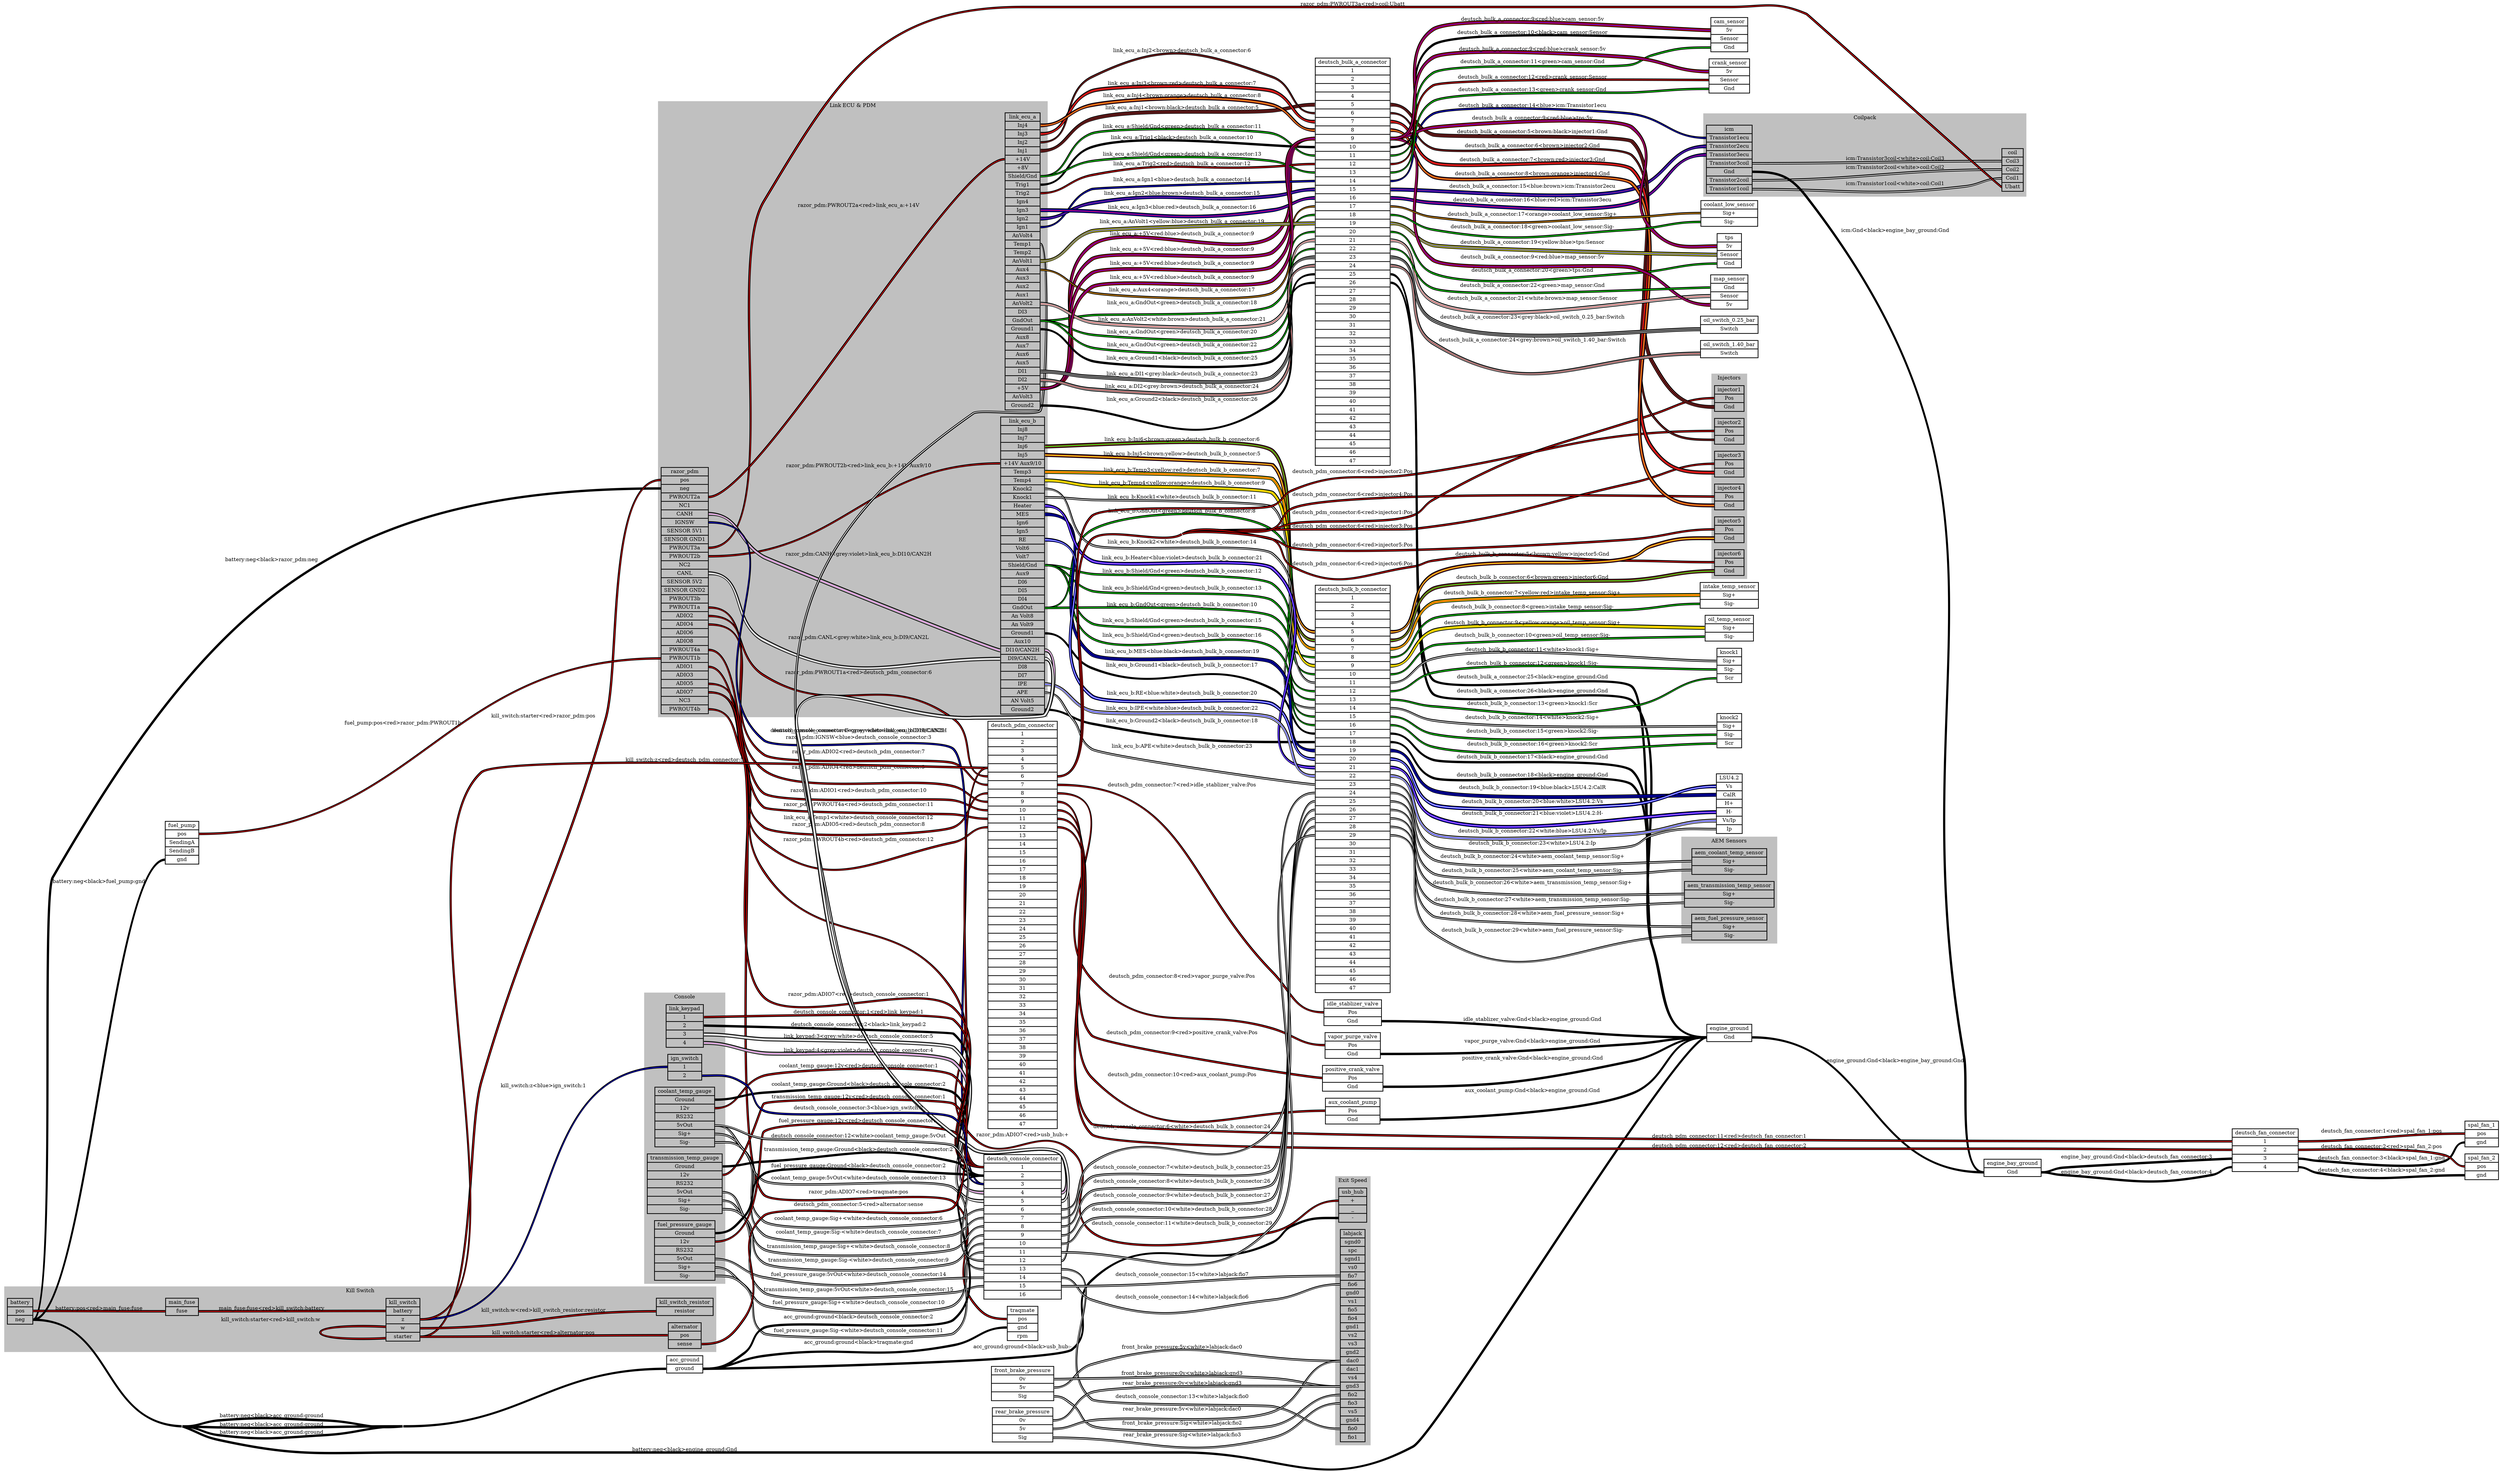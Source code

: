 graph "" {
	graph [bb="0,0,6770,4627.1",
		concentrate=true,
		rankdir=LR,
		ranksep=1.5
	];
	node [label="\N"];
	subgraph cluster_Coilpack {
		graph [bb="4614.5,1627.9,5489.5,1850.9",
			color=grey,
			label=Coilpack,
			lheight=0.21,
			lp="5052,1839.4",
			lwidth=0.85,
			style=filled
		];
		icm	[height=2.5694,
			label="icm | <Transistor1ecu> Transistor1ecu | <Transistor2ecu> Transistor2ecu | <Transistor3ecu> Transistor3ecu | <Transistor3coil> Transistor3coil | <\
Gnd> Gnd | <Transistor2coil> Transistor2coil | <Transistor1coil> Transistor1coil ",
			pos="4684.5,1727.9",
			rects="4622.5,1796.9,4746.5,1819.9 4622.5,1773.9,4746.5,1796.9 4622.5,1750.9,4746.5,1773.9 4622.5,1727.9,4746.5,1750.9 4622.5,1704.9,4746.5,\
1727.9 4622.5,1681.9,4746.5,1704.9 4622.5,1658.9,4746.5,1681.9 4622.5,1635.9,4746.5,1658.9",
			shape=record,
			style=bold,
			width=1.7222];
		coil	[height=1.6111,
			label="coil | <Coil3> Coil3 | <Coil2> Coil2 | <Coil1> Coil1 | <Ubatt> Ubatt ",
			pos="5452.5,1693.9",
			rects="5423.5,1728.4,5481.5,1751.4 5423.5,1705.4,5481.5,1728.4 5423.5,1682.4,5481.5,1705.4 5423.5,1659.4,5481.5,1682.4 5423.5,1636.4,5481.5,\
1659.4",
			shape=record,
			style=bold,
			width=0.80556];
		icm:Transistor3coil -- coil:Coil3	[color="black:white:black",
			label="icm:Transistor3coil<white>coil:Coil3",
			labeltooltip="icm:Transistor3coil<white>coil:Coil3",
			lp="5134.5,1723.4",
			penwidth=2.5,
			pos="4747.5,1715.9 5047.5,1715.9 5122.5,1716.9 5422.5,1716.9"];
		icm:Transistor1coil -- coil:Coil1	[color="black:white:black",
			label="icm:Transistor1coil<white>coil:Coil1",
			labeltooltip="icm:Transistor1coil<white>coil:Coil1",
			lp="5134.5,1662.4",
			penwidth=2.5,
			pos="4747.5,1646.9 5002.4,1646.9 5067,1633.2 5321,1654.9 5366.5,1658.8 5376.8,1670.9 5422.5,1670.9"];
		icm:Transistor2coil -- coil:Coil2	[color="black:white:black",
			label="icm:Transistor2coil<white>coil:Coil2",
			labeltooltip="icm:Transistor2coil<white>coil:Coil2",
			lp="5134.5,1699.4",
			penwidth=2.5,
			pos="4747.5,1669.9 5047.7,1669.9 5122.3,1693.9 5422.5,1693.9"];
	}
	subgraph "cluster_Link ECU & PDM" {
		graph [bb="1780.5,1151.9,2836,2820.9",
			color=grey,
			label="Link ECU & PDM",
			lheight=0.21,
			lp="2308.2,2809.4",
			lwidth=1.75,
			style=filled
		];
		razor_pdm	[height=9.2778,
			label="razor_pdm | <pos> pos | <neg> neg | <PWROUT2a> PWROUT2a | <NC1> NC1 | <CANH> CANH | <IGNSW> IGNSW | <SENSOR 5V1> SENSOR 5V1 | <SENSOR \
GND1> SENSOR GND1 | <PWROUT3a> PWROUT3a | <PWROUT2b> PWROUT2b | <NC2> NC2 | <CANL> CANL | <SENSOR 5V2> SENSOR 5V2 | <SENSOR GND2> \
SENSOR GND2 | <PWROUT3b> PWROUT3b | <PWROUT1a> PWROUT1a | <ADIO2> ADIO2 | <ADIO4> ADIO4 | <ADIO6> ADIO6 | <ADIO8> ADIO8 | <PWROUT4a> \
PWROUT4a | <PWROUT1b> PWROUT1b | <ADIO1> ADIO1 | <ADIO3> ADIO3 | <ADIO5> ADIO5 | <ADIO7> ADIO7 | <NC3> NC3 | <PWROUT4b> PWROUT4b ",
			pos="1852.5,2455.9",
			rects="1788.5,2766.4,1916.5,2789.4 1788.5,2743.4,1916.5,2766.4 1788.5,2720.4,1916.5,2743.4 1788.5,2697.4,1916.5,2720.4 1788.5,2674.4,1916.5,\
2697.4 1788.5,2651.4,1916.5,2674.4 1788.5,2628.4,1916.5,2651.4 1788.5,2605.4,1916.5,2628.4 1788.5,2582.4,1916.5,2605.4 1788.5,2559.4,\
1916.5,2582.4 1788.5,2536.4,1916.5,2559.4 1788.5,2513.4,1916.5,2536.4 1788.5,2490.4,1916.5,2513.4 1788.5,2467.4,1916.5,2490.4 1788.5,\
2444.4,1916.5,2467.4 1788.5,2421.4,1916.5,2444.4 1788.5,2398.4,1916.5,2421.4 1788.5,2375.4,1916.5,2398.4 1788.5,2352.4,1916.5,2375.4 \
1788.5,2329.4,1916.5,2352.4 1788.5,2306.4,1916.5,2329.4 1788.5,2283.4,1916.5,2306.4 1788.5,2260.4,1916.5,2283.4 1788.5,2237.4,1916.5,\
2260.4 1788.5,2214.4,1916.5,2237.4 1788.5,2191.4,1916.5,2214.4 1788.5,2168.4,1916.5,2191.4 1788.5,2145.4,1916.5,2168.4 1788.5,2122.4,\
1916.5,2145.4",
			shape=record,
			style=bold,
			width=1.7778];
		link_ecu_a	[height=11.194,
			label="link_ecu_a | <Inj4> Inj4 | <Inj3> Inj3 | <Inj2> Inj2 | <Inj1> Inj1 | <+14V> +14V | <+8V> +8V | <Shield/Gnd> Shield/Gnd | <Trig1> \
Trig1 | <Trig2> Trig2 | <Ign4> Ign4 | <Ign3> Ign3 | <Ign2> Ign2 | <Ign1> Ign1 | <AnVolt4> AnVolt4 | <Temp1> Temp1 | <Temp2> Temp2 | <\
AnVolt1> AnVolt1 | <Aux4> Aux4 | <Aux3> Aux3 | <Aux2> Aux2 | <Aux1> Aux1 | <AnVolt2> AnVolt2 | <DI3> DI3 | <GndOut> GndOut | <Ground1> \
Ground1 | <Aux8> Aux8 | <Aux7> Aux7 | <Aux6> Aux6 | <Aux5> Aux5 | <DI1> DI1 | <DI2> DI2 | <+5V> +5V | <AnVolt3> AnVolt3 | <Ground2> \
Ground2 ",
			pos="2768.5,1562.9",
			rects="2721,1942.4,2816,1965.4 2721,1919.4,2816,1942.4 2721,1896.4,2816,1919.4 2721,1873.4,2816,1896.4 2721,1850.4,2816,1873.4 2721,1827.4,\
2816,1850.4 2721,1804.4,2816,1827.4 2721,1781.4,2816,1804.4 2721,1758.4,2816,1781.4 2721,1735.4,2816,1758.4 2721,1712.4,2816,1735.4 \
2721,1689.4,2816,1712.4 2721,1666.4,2816,1689.4 2721,1643.4,2816,1666.4 2721,1620.4,2816,1643.4 2721,1597.4,2816,1620.4 2721,1574.4,\
2816,1597.4 2721,1551.4,2816,1574.4 2721,1528.4,2816,1551.4 2721,1505.4,2816,1528.4 2721,1482.4,2816,1505.4 2721,1459.4,2816,1482.4 \
2721,1436.4,2816,1459.4 2721,1413.4,2816,1436.4 2721,1390.4,2816,1413.4 2721,1367.4,2816,1390.4 2721,1344.4,2816,1367.4 2721,1321.4,\
2816,1344.4 2721,1298.4,2816,1321.4 2721,1275.4,2816,1298.4 2721,1252.4,2816,1275.4 2721,1229.4,2816,1252.4 2721,1206.4,2816,1229.4 \
2721,1183.4,2816,1206.4 2721,1160.4,2816,1183.4",
			shape=record,
			style=bold,
			width=1.3194];
		razor_pdm:PWROUT2a -- link_ecu_a:"+14V"	[color="black:red:black",
			label="razor_pdm:PWROUT2a<red>link_ecu_a:+14V",
			labeltooltip="razor_pdm:PWROUT2a<red>link_ecu_a:+14V",
			lp="2324,2665.4",
			penwidth=2.5,
			pos="1917.5,2708.9 1987.7,2708.9 1998.1,2671.2 2067,2657.9 2123.2,2647 2540,2670.7 2581,2630.9 2686,2529 2589.1,2113.8 2635,1974.9 2657.3,\
1907.3 2648.3,1838.9 2719.5,1838.9"];
		link_ecu_b	[height=11.194,
			label="link_ecu_b | <Inj8> Inj8 | <Inj7> Inj7 | <Inj6> Inj6 | <Inj5> Inj5 | <+14V Aux9/10> +14V Aux9/10 | <Temp3> Temp3 | <Temp4> Temp4 | <\
Knock2> Knock2 | <Knock1> Knock1 | <Heater> Heater | <MES> MES | <Ign6> Ign6 | <Ign5> Ign5 | <RE> RE | <Volt6> Volt6 | <Volt7> Volt7 | <\
Shield/Gnd> Shield/Gnd | <Aux9> Aux9 | <DI6> DI6 | <DI5> DI5 | <DI4> DI4 | <GndOut> GndOut | <An Volt8> An Volt8 | <An Volt9> An \
Volt9 | <Ground1> Ground1 | <Aux10> Aux10 | <DI10/CAN2H> DI10/CAN2H | <DI9/CAN2L> DI9/CAN2L | <DI8> DI8 | <DI7> DI7 | <IPE> IPE | <\
APE> APE | <AN Volt5> AN Volt5 | <Ground2> Ground2 ",
			pos="2768.5,2386.9",
			rects="2709,2766.4,2828,2789.4 2709,2743.4,2828,2766.4 2709,2720.4,2828,2743.4 2709,2697.4,2828,2720.4 2709,2674.4,2828,2697.4 2709,2651.4,\
2828,2674.4 2709,2628.4,2828,2651.4 2709,2605.4,2828,2628.4 2709,2582.4,2828,2605.4 2709,2559.4,2828,2582.4 2709,2536.4,2828,2559.4 \
2709,2513.4,2828,2536.4 2709,2490.4,2828,2513.4 2709,2467.4,2828,2490.4 2709,2444.4,2828,2467.4 2709,2421.4,2828,2444.4 2709,2398.4,\
2828,2421.4 2709,2375.4,2828,2398.4 2709,2352.4,2828,2375.4 2709,2329.4,2828,2352.4 2709,2306.4,2828,2329.4 2709,2283.4,2828,2306.4 \
2709,2260.4,2828,2283.4 2709,2237.4,2828,2260.4 2709,2214.4,2828,2237.4 2709,2191.4,2828,2214.4 2709,2168.4,2828,2191.4 2709,2145.4,\
2828,2168.4 2709,2122.4,2828,2145.4 2709,2099.4,2828,2122.4 2709,2076.4,2828,2099.4 2709,2053.4,2828,2076.4 2709,2030.4,2828,2053.4 \
2709,2007.4,2828,2030.4 2709,1984.4,2828,2007.4",
			shape=record,
			style=bold,
			width=1.6528];
		razor_pdm:PWROUT2b -- link_ecu_b:"+14V Aux9/10"	[color="black:red:black",
			label="razor_pdm:PWROUT2b<red>link_ecu_b:+14V Aux9/10",
			labeltooltip="razor_pdm:PWROUT2b<red>link_ecu_b:+14V Aux9/10",
			lp="2324,2623.4",
			penwidth=2.5,
			pos="1917.5,2547.9 2213.9,2547.9 2292.3,2548.6 2581,2615.9 2639.4,2629.5 2647.5,2662.9 2707.5,2662.9"];
		razor_pdm:CANH -- link_ecu_b:"DI10/CAN2H"	[color="black:grey:violet:grey:black",
			label="razor_pdm:CANH<grey:violet>link_ecu_b:DI10/CAN2H",
			labeltooltip="razor_pdm:CANH<grey:violet>link_ecu_b:DI10/CAN2H",
			lp="2324,2536.4",
			penwidth=2.5,
			pos="1917.5,2662.9 2006.7,2662.9 1994.6,2581.1 2067,2528.9 2280.4,2374.9 2354.7,2369.3 2581,2234.9 2637.8,2201.1 2641.4,2156.9 2707.5,\
2156.9"];
		razor_pdm:CANL -- link_ecu_b:"DI9/CAN2L"	[color="black:grey:white:grey:black",
			label="razor_pdm:CANL<grey:white>link_ecu_b:DI9/CAN2L",
			labeltooltip="razor_pdm:CANL<grey:white>link_ecu_b:DI9/CAN2L",
			lp="2324,2223.4",
			penwidth=2.5,
			pos="1917.5,2501.9 2060.9,2501.9 1949.3,2297.8 2067,2215.9 2302.5,2051.9 2420.5,2133.9 2707.5,2133.9"];
	}
	subgraph cluster_Injectors {
		graph [bb="4636.5,3293.9,4732.5,3842.9",
			color=grey,
			label=Injectors,
			lheight=0.21,
			lp="4684.5,3831.4",
			lwidth=0.89,
			style=filled
		];
		injector1	[height=0.97222,
			label="injector1 | <Pos> Pos | <Gnd> Gnd ",
			pos="4684.5,3600.9",
			rects="4644.5,3612.4,4724.5,3635.4 4644.5,3589.4,4724.5,3612.4 4644.5,3566.4,4724.5,3589.4",
			shape=record,
			style=bold,
			width=1.1111];
		injector2	[height=0.97222,
			label="injector2 | <Pos> Pos | <Gnd> Gnd ",
			pos="4684.5,3512.9",
			rects="4644.5,3524.4,4724.5,3547.4 4644.5,3501.4,4724.5,3524.4 4644.5,3478.4,4724.5,3501.4",
			shape=record,
			style=bold,
			width=1.1111];
		injector3	[height=0.97222,
			label="injector3 | <Pos> Pos | <Gnd> Gnd ",
			pos="4684.5,3424.9",
			rects="4644.5,3436.4,4724.5,3459.4 4644.5,3413.4,4724.5,3436.4 4644.5,3390.4,4724.5,3413.4",
			shape=record,
			style=bold,
			width=1.1111];
		injector4	[height=0.97222,
			label="injector4 | <Pos> Pos | <Gnd> Gnd ",
			pos="4684.5,3336.9",
			rects="4644.5,3348.4,4724.5,3371.4 4644.5,3325.4,4724.5,3348.4 4644.5,3302.4,4724.5,3325.4",
			shape=record,
			style=bold,
			width=1.1111];
		injector5	[height=0.97222,
			label="injector5 | <Pos> Pos | <Gnd> Gnd ",
			pos="4684.5,3776.9",
			rects="4644.5,3788.4,4724.5,3811.4 4644.5,3765.4,4724.5,3788.4 4644.5,3742.4,4724.5,3765.4",
			shape=record,
			style=bold,
			width=1.1111];
		injector6	[height=0.97222,
			label="injector6 | <Pos> Pos | <Gnd> Gnd ",
			pos="4684.5,3688.9",
			rects="4644.5,3700.4,4724.5,3723.4 4644.5,3677.4,4724.5,3700.4 4644.5,3654.4,4724.5,3677.4",
			shape=record,
			style=bold,
			width=1.1111];
	}
	subgraph "cluster_Exit Speed" {
		graph [bb="3616.5,138.87,3711.5,864.87",
			color=grey,
			label="Exit Speed",
			lheight=0.21,
			lp="3664,853.37",
			lwidth=1.10,
			style=filled
		];
		labjack	[height=8,
			label="labjack | <sgnd0> sgnd0 | < spc>  spc | < sgnd1>  sgnd1 | < vs0>  vs0 | <fio7> fio7 | < fio6>  fio6 | < gnd0>  gnd0 | < vs1>  vs1 | <\
fio5> fio5 | < fio4>  fio4 | < gnd1>  gnd1 | < vs2>  vs2 | <vs3> vs3 | < gnd2>  gnd2 | < dac0>  dac0 | < dac1>  dac1 | <vs4> vs4 | < \
gnd3>  gnd3 | < fio2>  fio2 | < fio3>  fio3 | <vs5> vs5 | < gnd4>  gnd4 | < fio0>  fio0 | < fio1>  fio1 ",
			pos="3663.5,545.87",
			rects="3630,810.37,3697,833.37 3630,787.37,3697,810.37 3630,764.37,3697,787.37 3630,741.37,3697,764.37 3630,718.37,3697,741.37 3630,695.37,\
3697,718.37 3630,672.37,3697,695.37 3630,649.37,3697,672.37 3630,626.37,3697,649.37 3630,603.37,3697,626.37 3630,580.37,3697,603.37 \
3630,557.37,3697,580.37 3630,534.37,3697,557.37 3630,511.37,3697,534.37 3630,488.37,3697,511.37 3630,465.37,3697,488.37 3630,442.37,\
3697,465.37 3630,419.37,3697,442.37 3630,396.37,3697,419.37 3630,373.37,3697,396.37 3630,350.37,3697,373.37 3630,327.37,3697,350.37 \
3630,304.37,3697,327.37 3630,281.37,3697,304.37 3630,258.37,3697,281.37",
			shape=record,
			style=bold,
			width=0.93056];
		usb_hub	[height=1.2917,
			label="usb_hub | <+> + | <_> _ | <-> - ",
			pos="3663.5,192.87",
			rects="3625.5,215.87,3701.5,238.87 3625.5,192.87,3701.5,215.87 3625.5,169.87,3701.5,192.87 3625.5,146.87,3701.5,169.87",
			shape=record,
			style=bold,
			width=1.0556];
	}
	subgraph "cluster_AEM Sensors" {
		graph [bb="4555,2204.9,4814,2489.9",
			color=grey,
			label="AEM Sensors",
			lheight=0.21,
			lp="4684.5,2478.4",
			lwidth=1.35,
			style=filled
		];
		aem_coolant_temp_sensor	[height=0.97222,
			label="aem_coolant_temp_sensor | <Sig+> Sig+ | <Sig-> Sig- ",
			pos="4684.5,2423.9",
			rects="4583,2435.4,4786,2458.4 4583,2412.4,4786,2435.4 4583,2389.4,4786,2412.4",
			shape=record,
			style=bold,
			width=2.8194];
		aem_transmission_temp_sensor	[height=0.97222,
			label="aem_transmission_temp_sensor | <Sig+> Sig+ | <Sig-> Sig- ",
			pos="4684.5,2335.9",
			rects="4563,2347.4,4806,2370.4 4563,2324.4,4806,2347.4 4563,2301.4,4806,2324.4",
			shape=record,
			style=bold,
			width=3.375];
		aem_fuel_pressure_sensor	[height=0.97222,
			label="aem_fuel_pressure_sensor | <Sig+> Sig+ | <Sig-> Sig- ",
			pos="4684.5,2247.9",
			rects="4582.5,2259.4,4786.5,2282.4 4582.5,2236.4,4786.5,2259.4 4582.5,2213.4,4786.5,2236.4",
			shape=record,
			style=bold,
			width=2.8333];
	}
	subgraph cluster_Console {
		graph [bb="1743,2959.9,1962,3742.9",
			color=grey,
			label=Console,
			lheight=0.21,
			lp="1852.5,3731.4",
			lwidth=0.79,
			style=filled
		];
		ign_switch	[height=0.97222,
			label="ign_switch | <1> 1 | <2> 2 ",
			pos="1852.5,3676.9",
			rects="1806.5,3688.4,1898.5,3711.4 1806.5,3665.4,1898.5,3688.4 1806.5,3642.4,1898.5,3665.4",
			shape=record,
			style=bold,
			width=1.2778];
		link_keypad	[height=1.6111,
			label="link_keypad | <1> 1 | <2> 2 | <3> 3 | <4> 4 ",
			pos="1852.5,3565.9",
			rects="1802,3600.4,1903,3623.4 1802,3577.4,1903,3600.4 1802,3554.4,1903,3577.4 1802,3531.4,1903,3554.4 1802,3508.4,1903,3531.4",
			shape=record,
			style=bold,
			width=1.4028];
		coolant_temp_gauge	[height=2.25,
			label="coolant_temp_gauge | <Ground> Ground | <12v> 12v | <RS232> RS232 | <5vOut> 5vOut | <Sig+> Sig+ | <Sig-> Sig- ",
			pos="1852.5,3408.9",
			rects="1771.5,3466.4,1933.5,3489.4 1771.5,3443.4,1933.5,3466.4 1771.5,3420.4,1933.5,3443.4 1771.5,3397.4,1933.5,3420.4 1771.5,3374.4,1933.5,\
3397.4 1771.5,3351.4,1933.5,3374.4 1771.5,3328.4,1933.5,3351.4",
			shape=record,
			style=bold,
			width=2.25];
		transmission_temp_gauge	[height=2.25,
			label="transmission_temp_gauge | <Ground> Ground | <12v> 12v | <RS232> RS232 | <5vOut> 5vOut | <Sig+> Sig+ | <Sig-> Sig- ",
			pos="1852.5,3228.9",
			rects="1751,3286.4,1954,3309.4 1751,3263.4,1954,3286.4 1751,3240.4,1954,3263.4 1751,3217.4,1954,3240.4 1751,3194.4,1954,3217.4 1751,3171.4,\
1954,3194.4 1751,3148.4,1954,3171.4",
			shape=record,
			style=bold,
			width=2.8194];
		fuel_pressure_gauge	[height=2.25,
			label="fuel_pressure_gauge | <Ground> Ground | <12v> 12v | <RS232> RS232 | <5vOut> 5vOut | <Sig+> Sig+ | <Sig-> Sig- ",
			pos="1852.5,3048.9",
			rects="1770.5,3106.4,1934.5,3129.4 1770.5,3083.4,1934.5,3106.4 1770.5,3060.4,1934.5,3083.4 1770.5,3037.4,1934.5,3060.4 1770.5,3014.4,1934.5,\
3037.4 1770.5,2991.4,1934.5,3014.4 1770.5,2968.4,1934.5,2991.4",
			shape=record,
			style=bold,
			width=2.2778];
	}
	subgraph "cluster_Kill Switch" {
		graph [bb="8,3986.9,1937.5,4160.9",
			color=grey,
			label="Kill Switch",
			lheight=0.21,
			lp="972.75,4149.4",
			lwidth=1.08,
			style=filled
		];
		battery	[height=0.97222,
			label="battery | <pos> pos | <neg> neg ",
			pos="50.5,4029.9",
			rects="16,4041.4,85,4064.4 16,4018.4,85,4041.4 16,3995.4,85,4018.4",
			shape=record,
			style=bold,
			width=0.95833];
		main_fuse	[height=0.65278,
			label="main_fuse | <fuse> fuse ",
			pos="489.5,4065.9",
			rects="445,4065.9,534,4088.9 445,4042.9,534,4065.9",
			shape=record,
			style=bold,
			width=1.2361];
		battery:pos -- main_fuse:fuse	[color="black:red:black",
			label="battery:pos<red>main_fuse:fuse",
			labeltooltip="battery:pos<red>main_fuse:fuse",
			lp="264.5,4059.4",
			penwidth=2.5,
			pos="85,4029.9 244.91,4029.9 284.09,4053.9 444,4053.9"];
		kill_switch	[height=1.6111,
			label="kill_switch | <battery> battery | <z> z | <w> w | <starter> starter ",
			pos="1088.5,4061.9",
			rects="1042.5,4096.4,1134.5,4119.4 1042.5,4073.4,1134.5,4096.4 1042.5,4050.4,1134.5,4073.4 1042.5,4027.4,1134.5,4050.4 1042.5,4004.4,1134.5,\
4027.4",
			shape=record,
			style=bold,
			width=1.2778];
		main_fuse:fuse -- kill_switch:battery	[color="black:red:black",
			label="main_fuse:fuse<red>kill_switch:battery",
			labeltooltip="main_fuse:fuse<red>kill_switch:battery",
			lp="732.5,4085.4",
			penwidth=2.5,
			pos="535,4053.9 760.53,4053.9 815.97,4084.9 1041.5,4084.9"];
		kill_switch:starter -- kill_switch:w	[color="black:red:black",
			label="kill_switch:starter<red>kill_switch:w",
			labeltooltip="kill_switch:starter<red>kill_switch:w",
			lp="730,4061.9",
			penwidth=2.5,
			pos="1042.3,4012 964.99,4007.5 864.5,4010.6 864.5,4027.4 864.5,4044.2 964.99,4047.2 1042.3,4042.8"];
		alternator	[height=0.97222,
			label="alternator | <pos> pos | <sense> sense ",
			pos="1852.5,4029.9",
			rects="1808,4041.4,1897,4064.4 1808,4018.4,1897,4041.4 1808,3995.4,1897,4018.4",
			shape=record,
			style=bold,
			width=1.2361];
		kill_switch:starter -- alternator:pos	[color="black:red:black",
			label="kill_switch:starter<red>alternator:pos",
			labeltooltip="kill_switch:starter<red>alternator:pos",
			lp="1469.5,4035.4",
			penwidth=2.5,
			pos="1135.5,4015.9 1433.8,4015.9 1508.2,4029.9 1806.5,4029.9"];
		kill_switch_resistor	[height=0.65278,
			label="kill_switch_resistor | <resistor> resistor ",
			pos="1852.5,4105.9",
			rects="1775.5,4105.9,1929.5,4128.9 1775.5,4082.9,1929.5,4105.9",
			shape=record,
			style=bold,
			width=2.1389];
		kill_switch:w -- kill_switch_resistor:resistor	[color="black:red:black",
			label="kill_switch:w<red>kill_switch_resistor:resistor",
			labeltooltip="kill_switch:w<red>kill_switch_resistor:resistor",
			lp="1469.5,4091.4",
			penwidth=2.5,
			pos="1135.5,4038.9 1278,4038.9 1632,4093.9 1774.5,4093.9"];
	}
	battery:neg -- razor_pdm:neg	[color="black:black:black",
		label="battery:neg<black>razor_pdm:neg",
		labeltooltip="battery:neg<black>razor_pdm:neg",
		lp="732.5,3939.4",
		penwidth=2.5,
		pos="85,4006.9 265.45,4006.9 308.16,3968.2 488.5,3961.9;490.5,3961.9 491.89,3961.7 874.67,3848.3 876,3847.9 1042,3794.9 1113.7,3833.2 \
1247,3720.9 1630,3398.1 1286.6,2731.9 1787.5,2731.9"];
	engine_ground	[height=0.65278,
		label="engine_ground | <Gnd> Gnd ",
		pos="4684.5,3259.9",
		rects="4623.5,3259.9,4745.5,3282.9 4623.5,3236.9,4745.5,3259.9",
		shape=record,
		style=bold,
		width=1.6944];
	battery:neg -- engine_ground:Gnd	[color="black:black:black",
		label="battery:neg<black>engine_ground:Gnd",
		labeltooltip="battery:neg<black>engine_ground:Gnd",
		lp="1852.5,3971.4",
		penwidth=2.5,
		pos="490.5,3961.9 548.36,3956.9 2537.9,3980.8 2581,3941.9 2661.9,3868.7 2554.4,3527.4 2635,3453.9 2708.3,3387 4339,3475.8 4421,3419.9 \
4472.7,3384.6 4428.3,3331.5 4475,3289.9 4525.8,3244.6 4554.2,3247.9 4622.1,3247.9"];
	acc_ground	[height=0.65278,
		label="acc_ground | <ground> ground ",
		pos="1852.5,557.87",
		rects="1803.5,557.87,1901.5,580.87 1803.5,534.87,1901.5,557.87",
		shape=record,
		style=bold,
		width=1.3611];
	battery:neg -- acc_ground:ground	[color="black:black:black",
		label="battery:neg<black>acc_ground:ground",
		labeltooltip="battery:neg<black>acc_ground:ground",
		lp="732.5,1297.4",
		penwidth=2.5,
		pos="490.5,1289.9 755.83,1289.9 822.17,1289.9 1087.5,1289.9"];
	battery:neg -- acc_ground:ground	[color="black:black:black",
		label="battery:neg<black>acc_ground:ground",
		labeltooltip="battery:neg<black>acc_ground:ground",
		lp="732.5,1318.4",
		penwidth=2.5,
		pos="490.5,1289.9 534.85,1289.9 544.79,1302.3 589,1305.9 716.14,1316.1 748.54,1310.7 876,1305.9 970.2,1302.3 993.23,1289.9 1087.5,1289.9"];
	battery:neg -- acc_ground:ground	[color="black:black:black",
		label="battery:neg<black>acc_ground:ground",
		labeltooltip="battery:neg<black>acc_ground:ground",
		lp="732.5,1262.4",
		penwidth=2.5,
		pos="50.5,3993.9 50.5,3689.5 184.16,1293.4 488.5,1289.9;490.5,1289.9 702.88,1130.8 822.18,1287.8 1087.5,1289.9;1089.5,1289.9 1547.5,1292.9 \
1344.5,545.87 1802.5,545.87"];
	fuel_pump	[height=1.6111,
		label="fuel_pump | <pos> pos | <SendingA> SendingA | <SendingB> SendingB | <gnd> gnd ",
		pos="489.5,3864.9",
		rects="444,3899.4,535,3922.4 444,3876.4,535,3899.4 444,3853.4,535,3876.4 444,3830.4,535,3853.4 444,3807.4,535,3830.4",
		shape=record,
		style=bold,
		width=1.2639];
	battery:neg -- fuel_pump:gnd	[color="black:black:black",
		label="battery:neg<black>fuel_pump:gnd",
		labeltooltip="battery:neg<black>fuel_pump:gnd",
		lp="264.5,3940.4",
		penwidth=2.5,
		pos="85,4006.9 125.71,4006.9 106.56,3957.5 139,3932.9 254.29,3845.4 299.29,3818.9 444,3818.9"];
	kill_switch:starter -- razor_pdm:pos	[color="black:red:black",
		label="kill_switch:starter<red>razor_pdm:pos",
		labeltooltip="kill_switch:starter<red>razor_pdm:pos",
		lp="1469.5,3898.4",
		penwidth=2.5,
		pos="1135.5,4015.9 1227.7,4015.9 1214.5,3922.6 1301,3890.9 1336.2,3878 1611.4,3898.4 1638,3871.9 1710.2,3799.9 1666.7,3054.6 1692,2955.9 \
1716.6,2860.1 1688.6,2754.9 1787.5,2754.9"];
	kill_switch:z -- ign_switch:1	[color="black:blue:black",
		label="kill_switch:z<blue>ign_switch:1",
		labeltooltip="kill_switch:z<blue>ign_switch:1",
		lp="1469.5,4005.4",
		penwidth=2.5,
		pos="1135.5,4061.9 1214.4,4061.9 1225.9,4022.1 1301,3997.9 1448.3,3950.3 1510.4,3997.5 1638,3909.9 1743.2,3837.7 1678,3676.9 1805.5,3676.9"];
	deutsch_pdm_connector	[height=15.347,
		label="deutsch_pdm_connector | <1> 1 | <2> 2 | <3> 3 | <4> 4 | <5> 5 | <6> 6 | <7> 7 | <8> 8 | <9> 9 | <10> 10 | <11> 11 | <12> 12 | <13> \
13 | <14> 14 | <15> 15 | <16> 16 | <17> 17 | <18> 18 | <19> 19 | <20> 20 | <21> 21 | <22> 22 | <23> 23 | <24> 24 | <25> 25 | <26> \
26 | <27> 27 | <28> 28 | <29> 29 | <30> 30 | <31> 31 | <32> 32 | <33> 33 | <34> 34 | <35> 35 | <36> 36 | <37> 37 | <38> 38 | <39> \
39 | <40> 40 | <41> 41 | <42> 42 | <43> 43 | <44> 44 | <45> 45 | <46> 46 | <47> 47 ",
		pos="2768.5,4014.9",
		rects="2674.5,4543.9,2862.5,4566.9 2674.5,4520.9,2862.5,4543.9 2674.5,4497.9,2862.5,4520.9 2674.5,4474.9,2862.5,4497.9 2674.5,4451.9,2862.5,\
4474.9 2674.5,4428.9,2862.5,4451.9 2674.5,4405.9,2862.5,4428.9 2674.5,4382.9,2862.5,4405.9 2674.5,4359.9,2862.5,4382.9 2674.5,4336.9,\
2862.5,4359.9 2674.5,4313.9,2862.5,4336.9 2674.5,4290.9,2862.5,4313.9 2674.5,4267.9,2862.5,4290.9 2674.5,4244.9,2862.5,4267.9 2674.5,\
4221.9,2862.5,4244.9 2674.5,4198.9,2862.5,4221.9 2674.5,4175.9,2862.5,4198.9 2674.5,4152.9,2862.5,4175.9 2674.5,4129.9,2862.5,4152.9 \
2674.5,4106.9,2862.5,4129.9 2674.5,4083.9,2862.5,4106.9 2674.5,4060.9,2862.5,4083.9 2674.5,4037.9,2862.5,4060.9 2674.5,4014.9,2862.5,\
4037.9 2674.5,3991.9,2862.5,4014.9 2674.5,3968.9,2862.5,3991.9 2674.5,3945.9,2862.5,3968.9 2674.5,3922.9,2862.5,3945.9 2674.5,3899.9,\
2862.5,3922.9 2674.5,3876.9,2862.5,3899.9 2674.5,3853.9,2862.5,3876.9 2674.5,3830.9,2862.5,3853.9 2674.5,3807.9,2862.5,3830.9 2674.5,\
3784.9,2862.5,3807.9 2674.5,3761.9,2862.5,3784.9 2674.5,3738.9,2862.5,3761.9 2674.5,3715.9,2862.5,3738.9 2674.5,3692.9,2862.5,3715.9 \
2674.5,3669.9,2862.5,3692.9 2674.5,3646.9,2862.5,3669.9 2674.5,3623.9,2862.5,3646.9 2674.5,3600.9,2862.5,3623.9 2674.5,3577.9,2862.5,\
3600.9 2674.5,3554.9,2862.5,3577.9 2674.5,3531.9,2862.5,3554.9 2674.5,3508.9,2862.5,3531.9 2674.5,3485.9,2862.5,3508.9 2674.5,3462.9,\
2862.5,3485.9",
		shape=record,
		style=bold,
		width=2.6111];
	kill_switch:z -- deutsch_pdm_connector:5	[color="black:red:black",
		label="kill_switch:z<red>deutsch_pdm_connector:5",
		labeltooltip="kill_switch:z<red>deutsch_pdm_connector:5",
		lp="1852.5,4344.4",
		penwidth=2.5,
		pos="1135.5,4061.9 1211.3,4061.9 1227.4,4084.7 1301,4102.9 1910.9,4253.5 2045.3,4440.9 2673.5,4440.9"];
	razor_pdm:PWROUT3a -- coil:Ubatt	[color="black:red:black",
		label="razor_pdm:PWROUT3a<red>coil:Ubatt",
		labeltooltip="razor_pdm:PWROUT3a<red>coil:Ubatt",
		lp="3663.5,898.37",
		penwidth=2.5,
		pos="1917.5,2570.9 2133.3,2570.9 1979.5,2306.2 2067,2108.9 2320.2,1538 2143,890.87 2767.5,890.87 2767.5,890.87 2767.5,890.87 4685.5,890.87 \
5155.1,890.87 4952.9,1647.9 5422.5,1647.9"];
	razor_pdm:ADIO7 -- usb_hub:"+"	[color="black:red:black",
		label="razor_pdm:ADIO7<red>usb_hub:+",
		labeltooltip="razor_pdm:ADIO7<red>usb_hub:+",
		lp="2768.5,344.37",
		penwidth=2.5,
		pos="1917.5,2179.9 2098.3,2179.9 1958.4,704.39 2067,559.87 2229.9,343.05 2372.5,404.86 2635,336.87 2661.8,329.92 3596.8,204.87 3624.5,\
204.87"];
	razor_pdm:PWROUT1a -- deutsch_pdm_connector:6	[color="black:red:black",
		label="razor_pdm:PWROUT1a<red>deutsch_pdm_connector:6",
		labeltooltip="razor_pdm:PWROUT1a<red>deutsch_pdm_connector:6",
		lp="2324,3632.4",
		penwidth=2.5,
		pos="1917.5,2409.9 2163.9,2409.9 1981.5,2711.5 2013,2955.9 2022.3,3027.8 2014.6,3555.8 2067,3605.9 2108.3,3645.3 2539,3586.1 2581,3624.9 \
2711.3,3745.3 2496.1,4417.9 2673.5,4417.9"];
	razor_pdm:ADIO2 -- deutsch_pdm_connector:7	[color="black:red:black",
		label="razor_pdm:ADIO2<red>deutsch_pdm_connector:7",
		labeltooltip="razor_pdm:ADIO2<red>deutsch_pdm_connector:7",
		lp="2324,3594.4",
		penwidth=2.5,
		pos="1917.5,2386.9 2173.9,2386.9 1980.5,2701.5 2013,2955.9 2021.7,3023.6 2017.5,3520.9 2067,3567.9 2108.4,3607.2 2539.1,3548 2581,3586.9 \
2713.6,3709.7 2492.8,4394.9 2673.5,4394.9"];
	razor_pdm:ADIO5 -- deutsch_pdm_connector:8	[color="black:red:black",
		label="razor_pdm:ADIO5<red>deutsch_pdm_connector:8",
		labeltooltip="razor_pdm:ADIO5<red>deutsch_pdm_connector:8",
		lp="2324,3484.4",
		penwidth=2.5,
		pos="1917.5,2202.9 2086.2,2202.9 1993.3,2788.4 2013,2955.9 2026,3066.4 1985.8,3377.7 2067,3453.9 2108.7,3493 2539.4,3437.6 2581,3476.9 \
2726.4,3614.1 2473.6,4371.9 2673.5,4371.9"];
	razor_pdm:ADIO4 -- deutsch_pdm_connector:9	[color="black:red:black",
		label="razor_pdm:ADIO4<red>deutsch_pdm_connector:9",
		labeltooltip="razor_pdm:ADIO4<red>deutsch_pdm_connector:9",
		lp="2324,3556.4",
		penwidth=2.5,
		pos="1917.5,2363.9 2184,2363.9 1979.3,2691.5 2013,2955.9 2021.1,3019.4 2020.4,3485.9 2067,3529.9 2108.5,3569.1 2539,3510.1 2581,3548.9 \
2712.4,3670.4 2494.5,4348.9 2673.5,4348.9"];
	razor_pdm:ADIO1 -- deutsch_pdm_connector:10	[color="black:red:black",
		label="razor_pdm:ADIO1<red>deutsch_pdm_connector:10",
		labeltooltip="razor_pdm:ADIO1<red>deutsch_pdm_connector:10",
		lp="2324,3518.4",
		penwidth=2.5,
		pos="1917.5,2248.9 2076,2248.9 1994.4,2798.4 2013,2955.9 2020,3015.3 2023.4,3450.9 2067,3491.9 2108.7,3531 2539.1,3472 2581,3510.9 2714.7,\
3634.8 2491.2,4325.9 2673.5,4325.9"];
	razor_pdm:PWROUT4a -- deutsch_pdm_connector:11	[color="black:red:black",
		label="razor_pdm:PWROUT4a<red>deutsch_pdm_connector:11",
		labeltooltip="razor_pdm:PWROUT4a<red>deutsch_pdm_connector:11",
		lp="2324,3442.4",
		penwidth=2.5,
		pos="1917.5,2294.9 2065.9,2294.9 1993.7,2808.7 2013,2955.9 2026.4,3057.9 1991.4,3346.1 2067,3415.9 2109,3454.6 2539.2,3395.9 2581,3434.9 \
2722.8,3567.2 2479.5,4302.9 2673.5,4302.9"];
	razor_pdm:PWROUT4b -- deutsch_pdm_connector:12	[color="black:red:black",
		label="razor_pdm:PWROUT4b<red>deutsch_pdm_connector:12",
		labeltooltip="razor_pdm:PWROUT4b<red>deutsch_pdm_connector:12",
		lp="2324,3404.4",
		penwidth=2.5,
		pos="1917.5,2133.9 1987.1,2133.9 2015.8,3330.7 2067,3377.9 2109,3416.6 2539.2,3357.8 2581,3396.9 2725.1,3531.6 2476.2,4279.9 2673.5,4279.9"];
	deutsch_console_connector	[height=5.4444,
		label="deutsch_console_connector | <1> 1 | <2> 2 | <3> 3 | <4> 4 | <5> 5 | <6> 6 | <7> 7 | <8> 8 | <9> 9 | <10> 10 | <11> 11 | <12> 12 | <\
13> 13 | <14> 14 | <15> 15 | <16> 16 ",
		pos="2768.5,3209.9",
		rects="2663.5,3382.4,2873.5,3405.4 2663.5,3359.4,2873.5,3382.4 2663.5,3336.4,2873.5,3359.4 2663.5,3313.4,2873.5,3336.4 2663.5,3290.4,2873.5,\
3313.4 2663.5,3267.4,2873.5,3290.4 2663.5,3244.4,2873.5,3267.4 2663.5,3221.4,2873.5,3244.4 2663.5,3198.4,2873.5,3221.4 2663.5,3175.4,\
2873.5,3198.4 2663.5,3152.4,2873.5,3175.4 2663.5,3129.4,2873.5,3152.4 2663.5,3106.4,2873.5,3129.4 2663.5,3083.4,2873.5,3106.4 2663.5,\
3060.4,2873.5,3083.4 2663.5,3037.4,2873.5,3060.4 2663.5,3014.4,2873.5,3037.4",
		shape=record,
		style=bold,
		width=2.9167];
	razor_pdm:IGNSW -- deutsch_console_connector:3	[color="black:blue:black",
		label="razor_pdm:IGNSW<blue>deutsch_console_connector:3",
		labeltooltip="razor_pdm:IGNSW<blue>deutsch_console_connector:3",
		lp="2324,2814.4",
		penwidth=2.5,
		pos="1917.5,2639.9 1936.5,2639.9 2568.2,2792.8 2581,2806.9 2659.6,2892.9 2546,3324.9 2662.5,3324.9"];
	razor_pdm:ADIO7 -- deutsch_console_connector:1	[color="black:red:black",
		label="razor_pdm:ADIO7<red>deutsch_console_connector:1",
		labeltooltip="razor_pdm:ADIO7<red>deutsch_console_connector:1",
		lp="2324,3138.4",
		penwidth=2.5,
		pos="1917.5,2179.9 2022.4,2179.9 1988.5,3042.4 2067,3111.9 2109.8,3149.7 2535.2,3096.7 2581,3130.9 2671.3,3198.2 2549.9,3370.9 2662.5,\
3370.9"];
	traqmate	[height=1.2917,
		label="traqmate | <pos> pos | <gnd> gnd | <rpm> rpm ",
		pos="2768.5,243.87",
		rects="2727,266.87,2810,289.87 2727,243.87,2810,266.87 2727,220.87,2810,243.87 2727,197.87,2810,220.87",
		shape=record,
		style=bold,
		width=1.1528];
	razor_pdm:ADIO7 -- traqmate:pos	[color="black:red:black",
		label="razor_pdm:ADIO7<red>traqmate:pos",
		labeltooltip="razor_pdm:ADIO7<red>traqmate:pos",
		lp="2324,305.37",
		penwidth=2.5,
		pos="1917.5,2179.9 2022.4,2179.9 1992.3,371.46 2067,297.87 2080.1,285.02 2707.2,255.87 2725.5,255.87"];
	link_ecu_a:Temp1 -- deutsch_console_connector:12	[color="black:white:black",
		label="link_ecu_a:Temp1<white>deutsch_console_connector:12",
		labeltooltip="link_ecu_a:Temp1<white>deutsch_console_connector:12",
		lp="2324,2988.9",
		penwidth=2.5,
		pos="2817.5,1608.9 2857.2,1608.9 2843.4,1937.2 2816,1965.9 2802.1,1980.4 2651.6,1963.4 2635,1974.9 2431.6,2115.3 2022.2,2819.6 2195,2996.4 \
2247.7,3050.3 2820.5,2958.2 2873.5,3011.9 2890,3028.6 2898.1,3117.9 2874.5,3117.9"];
	deutsch_bulk_a_connector	[height=15.347,
		label="deutsch_bulk_a_connector | <1> 1 | <2> 2 | <3> 3 | <4> 4 | <5> 5 | <6> 6 | <7> 7 | <8> 8 | <9> 9 | <10> 10 | <11> 11 | <12> 12 | <\
13> 13 | <14> 14 | <15> 15 | <16> 16 | <17> 17 | <18> 18 | <19> 19 | <20> 20 | <21> 21 | <22> 22 | <23> 23 | <24> 24 | <25> 25 | <\
26> 26 | <27> 27 | <28> 28 | <29> 29 | <30> 30 | <31> 31 | <32> 32 | <33> 33 | <34> 34 | <35> 35 | <36> 36 | <37> 37 | <38> 38 | <\
39> 39 | <40> 40 | <41> 41 | <42> 42 | <43> 43 | <44> 44 | <45> 45 | <46> 46 | <47> 47 ",
		pos="3663.5,1476.9",
		rects="3562,2005.9,3765,2028.9 3562,1982.9,3765,2005.9 3562,1959.9,3765,1982.9 3562,1936.9,3765,1959.9 3562,1913.9,3765,1936.9 3562,1890.9,\
3765,1913.9 3562,1867.9,3765,1890.9 3562,1844.9,3765,1867.9 3562,1821.9,3765,1844.9 3562,1798.9,3765,1821.9 3562,1775.9,3765,1798.9 \
3562,1752.9,3765,1775.9 3562,1729.9,3765,1752.9 3562,1706.9,3765,1729.9 3562,1683.9,3765,1706.9 3562,1660.9,3765,1683.9 3562,1637.9,\
3765,1660.9 3562,1614.9,3765,1637.9 3562,1591.9,3765,1614.9 3562,1568.9,3765,1591.9 3562,1545.9,3765,1568.9 3562,1522.9,3765,1545.9 \
3562,1499.9,3765,1522.9 3562,1476.9,3765,1499.9 3562,1453.9,3765,1476.9 3562,1430.9,3765,1453.9 3562,1407.9,3765,1430.9 3562,1384.9,\
3765,1407.9 3562,1361.9,3765,1384.9 3562,1338.9,3765,1361.9 3562,1315.9,3765,1338.9 3562,1292.9,3765,1315.9 3562,1269.9,3765,1292.9 \
3562,1246.9,3765,1269.9 3562,1223.9,3765,1246.9 3562,1200.9,3765,1223.9 3562,1177.9,3765,1200.9 3562,1154.9,3765,1177.9 3562,1131.9,\
3765,1154.9 3562,1108.9,3765,1131.9 3562,1085.9,3765,1108.9 3562,1062.9,3765,1085.9 3562,1039.9,3765,1062.9 3562,1016.9,3765,1039.9 \
3562,993.87,3765,1016.9 3562,970.87,3765,993.87 3562,947.87,3765,970.87 3562,924.87,3765,947.87",
		shape=record,
		style=bold,
		width=2.8194];
	link_ecu_a:Inj1 -- deutsch_bulk_a_connector:5	[color="black:brown:black:brown:black",
		label="link_ecu_a:Inj1<brown:black>deutsch_bulk_a_connector:5",
		labeltooltip="link_ecu_a:Inj1<brown:black>deutsch_bulk_a_connector:5",
		lp="3201,2158.4",
		penwidth=2.5,
		pos="2817.5,1861.9 2880.2,1861.9 2872.5,1919.5 2902,1974.9 2936.1,2038.9 2896.8,2086.9 2956,2128.9 3000.4,2160.4 3399.6,2157.4 3446,2128.9 \
3541.9,2069.9 3447.9,1902.9 3560.5,1902.9"];
	link_ecu_a:Inj2 -- deutsch_bulk_a_connector:6	[color="black:brown:black",
		label="link_ecu_a:Inj2<brown>deutsch_bulk_a_connector:6",
		labeltooltip="link_ecu_a:Inj2<brown>deutsch_bulk_a_connector:6",
		lp="3201,2108.4",
		penwidth=2.5,
		pos="2817.5,1884.9 2872.4,1884.9 2871.3,1929.4 2902,1974.9 2933.9,2022 2908,2060.3 2956,2090.9 2979,2105.5 3422.6,2104.8 3446,2090.9 \
3537.7,2036.3 3453.8,1879.9 3560.5,1879.9"];
	link_ecu_a:Inj3 -- deutsch_bulk_a_connector:7	[color="black:brown:red:brown:black",
		label="link_ecu_a:Inj3<brown:red>deutsch_bulk_a_connector:7",
		labeltooltip="link_ecu_a:Inj3<brown:red>deutsch_bulk_a_connector:7",
		lp="3201,2069.4",
		penwidth=2.5,
		pos="2817.5,1907.9 2865.4,1907.9 2869.2,1939.9 2902,1974.9 2930.8,2005.6 2918.7,2033.3 2956,2052.9 2980.1,2065.5 3422.4,2066.4 3446,2052.9 \
3533.5,2002.7 3459.6,1856.9 3560.5,1856.9"];
	link_ecu_a:Inj4 -- deutsch_bulk_a_connector:8	[color="black:brown:orange:brown:black",
		label="link_ecu_a:Inj4<brown:orange>deutsch_bulk_a_connector:8",
		labeltooltip="link_ecu_a:Inj4<brown:orange>deutsch_bulk_a_connector:8",
		lp="3201,2038.4",
		penwidth=2.5,
		pos="2817.5,1930.9 2859.8,1930.9 2866.1,1952.4 2902,1974.9 2927.3,1990.7 2927.6,2005.5 2956,2014.9 3007.7,2031.9 3398.3,2041.1 3446,2014.9 \
3529.4,1969 3465.3,1833.9 3560.5,1833.9"];
	link_ecu_a:Trig1 -- deutsch_bulk_a_connector:10	[color="black:black:black",
		label="link_ecu_a:Trig1<black>deutsch_bulk_a_connector:10",
		labeltooltip="link_ecu_a:Trig1<black>deutsch_bulk_a_connector:10",
		lp="3201,1963.4",
		penwidth=2.5,
		pos="2817.5,1769.9 2914.6,1769.9 2868.2,1897.3 2956,1938.9 3005.2,1962.2 3397.2,1963.1 3446,1938.9 3521.4,1901.4 3476.3,1787.9 3560.5,\
1787.9"];
	link_ecu_a:"+5V" -- deutsch_bulk_a_connector:9	[color="black:red:blue:red:black",
		label="link_ecu_a:+5V<red:blue>deutsch_bulk_a_connector:9",
		labeltooltip="link_ecu_a:+5V<red:blue>deutsch_bulk_a_connector:9",
		lp="3201,1323.4",
		penwidth=2.5,
		pos="2817.5,1217.9 2887.5,1217.9 2888.6,1274.1 2956,1292.9 3008.5,1307.5 3404.1,1281 3446,1315.9 3619.4,1460.5 3334.7,1810.9 3560.5,1810.9"];
	link_ecu_a:"Shield/Gnd" -- deutsch_bulk_a_connector:11	[color="black:green:black",
		label="link_ecu_a:Shield/Gnd<green>deutsch_bulk_a_connector:11",
		labeltooltip="link_ecu_a:Shield/Gnd<green>deutsch_bulk_a_connector:11",
		lp="3201,2001.4",
		penwidth=2.5,
		pos="2817.5,1792.9 2919.1,1792.9 2864.9,1929.7 2956,1974.9 3004.8,1999.1 3399.2,2002.7 3446,1974.9 3537.4,1920.6 3454.2,1764.9 3560.5,\
1764.9"];
	link_ecu_a:Trig2 -- deutsch_bulk_a_connector:12	[color="black:red:black",
		label="link_ecu_a:Trig2<red>deutsch_bulk_a_connector:12",
		labeltooltip="link_ecu_a:Trig2<red>deutsch_bulk_a_connector:12",
		lp="3201,1741.4",
		penwidth=2.5,
		pos="2817.5,1746.9 2879.3,1746.9 2894.2,1736.8 2956,1733.9 3173.5,1723.7 3228.4,1726.3 3446,1733.9 3497,1735.7 3509.5,1741.9 3560.5,1741.9"];
	link_ecu_a:"+5V" -- deutsch_bulk_a_connector:9	[color="black:red:blue:red:black",
		label="link_ecu_a:+5V<red:blue>deutsch_bulk_a_connector:9",
		labeltooltip="link_ecu_a:+5V<red:blue>deutsch_bulk_a_connector:9",
		lp="3201,1281.4",
		penwidth=2.5,
		pos="2817.5,1217.9 2881.2,1217.9 2893,1245.4 2956,1254.9 2982.9,1258.9 3425.2,1256.3 3446,1273.9 3632.7,1431 3316.5,1810.9 3560.5,1810.9"];
	link_ecu_a:"Shield/Gnd" -- deutsch_bulk_a_connector:13	[color="black:green:black",
		label="link_ecu_a:Shield/Gnd<green>deutsch_bulk_a_connector:13",
		labeltooltip="link_ecu_a:Shield/Gnd<green>deutsch_bulk_a_connector:13",
		lp="3201,1779.4",
		penwidth=2.5,
		pos="2817.5,1792.9 2879.8,1792.9 2894,1778 2956,1771.9 3173,1750.4 3230.5,1781.8 3446,1748.9 3498,1740.9 3507.9,1718.9 3560.5,1718.9"];
	link_ecu_a:Ign1 -- deutsch_bulk_a_connector:14	[color="black:blue:black",
		label="link_ecu_a:Ign1<blue>deutsch_bulk_a_connector:14",
		labeltooltip="link_ecu_a:Ign1<blue>deutsch_bulk_a_connector:14",
		lp="3201,1702.4",
		penwidth=2.5,
		pos="2817.5,1654.9 2879.6,1654.9 2894.1,1667.7 2956,1672.9 3223.9,1695.3 3291.6,1695.9 3560.5,1695.9"];
	link_ecu_a:Ign2 -- deutsch_bulk_a_connector:15	[color="black:blue:brown:blue:black",
		label="link_ecu_a:Ign2<blue:brown>deutsch_bulk_a_connector:15",
		labeltooltip="link_ecu_a:Ign2<blue:brown>deutsch_bulk_a_connector:15",
		lp="3201,1661.4",
		penwidth=2.5,
		pos="2817.5,1677.9 2880,1677.9 2893.8,1659.2 2956,1653.9 3173,1635.2 3229,1636 3446,1653.9 3497.4,1658.1 3508.9,1672.9 3560.5,1672.9"];
	link_ecu_a:Ign3 -- deutsch_bulk_a_connector:16	[color="black:blue:red:blue:black",
		label="link_ecu_a:Ign3<blue:red>deutsch_bulk_a_connector:16",
		labeltooltip="link_ecu_a:Ign3<blue:red>deutsch_bulk_a_connector:16",
		lp="3201,1628.4",
		penwidth=2.5,
		pos="2817.5,1700.9 2888.6,1700.9 2887.3,1639.3 2956,1620.9 3061.2,1592.7 3337.9,1607.4 3446,1620.9 3498.1,1627.4 3508,1649.9 3560.5,1649.9"];
	link_ecu_a:Aux4 -- deutsch_bulk_a_connector:17	[color="black:orange:black",
		label="link_ecu_a:Aux4<orange>deutsch_bulk_a_connector:17",
		labeltooltip="link_ecu_a:Aux4<orange>deutsch_bulk_a_connector:17",
		lp="3201,1551.4",
		penwidth=2.5,
		pos="2817.5,1539.9 2957.2,1539.9 3313.3,1500.4 3446,1543.9 3505.7,1563.5 3497.6,1626.9 3560.5,1626.9"];
	link_ecu_a:GndOut -- deutsch_bulk_a_connector:18	[color="black:green:black",
		label="link_ecu_a:GndOut<green>deutsch_bulk_a_connector:18",
		labeltooltip="link_ecu_a:GndOut<green>deutsch_bulk_a_connector:18",
		lp="3201,1511.4",
		penwidth=2.5,
		pos="2817.5,1401.9 2888.8,1401.9 2887.6,1462.8 2956,1482.9 3060.6,1513.6 3344.8,1463.4 3446,1503.9 3508.7,1529 3492.9,1603.9 3560.5,1603.9"];
	link_ecu_a:AnVolt1 -- deutsch_bulk_a_connector:19	[color="black:yellow:blue:yellow:black",
		label="link_ecu_a:AnVolt1<yellow:blue>deutsch_bulk_a_connector:19",
		labeltooltip="link_ecu_a:AnVolt1<yellow:blue>deutsch_bulk_a_connector:19",
		lp="3201,1587.4",
		penwidth=2.5,
		pos="2817.5,1562.9 3147.8,1562.9 3230.2,1580.9 3560.5,1580.9"];
	link_ecu_a:"+5V" -- deutsch_bulk_a_connector:9	[color="black:red:blue:red:black",
		label="link_ecu_a:+5V<red:blue>deutsch_bulk_a_connector:9",
		labeltooltip="link_ecu_a:+5V<red:blue>deutsch_bulk_a_connector:9",
		lp="3201,1847.4",
		penwidth=2.5,
		pos="2817.5,1217.9 3094.2,1217.9 2739.7,1652.3 2956,1824.9 2998.6,1858.8 3391.7,1828.2 3446,1824.9 3497.2,1821.8 3509.2,1810.9 3560.5,\
1810.9"];
	link_ecu_a:GndOut -- deutsch_bulk_a_connector:20	[color="black:green:black",
		label="link_ecu_a:GndOut<green>deutsch_bulk_a_connector:20",
		labeltooltip="link_ecu_a:GndOut<green>deutsch_bulk_a_connector:20",
		lp="3201,1471.4",
		penwidth=2.5,
		pos="2817.5,1401.9 2882,1401.9 2892.5,1434 2956,1444.9 3063.4,1463.3 3344.1,1425.2 3446,1463.9 3507.5,1487.3 3494.7,1557.9 3560.5,1557.9"];
	link_ecu_a:AnVolt2 -- deutsch_bulk_a_connector:21	[color="black:white:brown:white:black",
		label="link_ecu_a:AnVolt2<white:brown>deutsch_bulk_a_connector:21",
		labeltooltip="link_ecu_a:AnVolt2<white:brown>deutsch_bulk_a_connector:21",
		lp="3201,1433.4",
		penwidth=2.5,
		pos="2817.5,1447.9 2879.8,1447.9 2893.9,1430.8 2956,1425.9 3010.3,1421.6 3395.4,1405.7 3446,1425.9 3511.2,1452 3490.2,1534.9 3560.5,1534.9"];
	link_ecu_a:"+5V" -- deutsch_bulk_a_connector:9	[color="black:red:blue:red:black",
		label="link_ecu_a:+5V<red:blue>deutsch_bulk_a_connector:9",
		labeltooltip="link_ecu_a:+5V<red:blue>deutsch_bulk_a_connector:9",
		lp="3201,1813.4",
		penwidth=2.5,
		pos="2817.5,1217.9 3077.8,1217.9 2754.5,1622.1 2956,1786.9 2977.1,1804.1 3418.8,1804.8 3446,1805.9 3496.9,1808 3509.6,1810.9 3560.5,1810.9"];
	link_ecu_a:GndOut -- deutsch_bulk_a_connector:22	[color="black:green:black",
		label="link_ecu_a:GndOut<green>deutsch_bulk_a_connector:22",
		labeltooltip="link_ecu_a:GndOut<green>deutsch_bulk_a_connector:22",
		lp="3201,1403.4",
		penwidth=2.5,
		pos="2817.5,1401.9 2957.2,1401.9 3317.1,1342 3446,1395.9 3512.8,1423.8 3488.1,1511.9 3560.5,1511.9"];
	link_ecu_a:DI1 -- deutsch_bulk_a_connector:23	[color="black:grey:black:grey:black",
		label="link_ecu_a:DI1<grey:black>deutsch_bulk_a_connector:23",
		labeltooltip="link_ecu_a:DI1<grey:black>deutsch_bulk_a_connector:23",
		lp="3201,1361.4",
		penwidth=2.5,
		pos="2817.5,1263.9 2885.9,1263.9 2889.7,1314 2956,1330.9 3061.7,1357.7 3348.2,1305.8 3446,1353.9 3516.6,1388.6 3481.8,1488.9 3560.5,1488.9"];
	link_ecu_a:DI2 -- deutsch_bulk_a_connector:24	[color="black:grey:brown:grey:black",
		label="link_ecu_a:DI2<grey:brown>deutsch_bulk_a_connector:24",
		labeltooltip="link_ecu_a:DI2<grey:brown>deutsch_bulk_a_connector:24",
		lp="3201,1243.4",
		penwidth=2.5,
		pos="2817.5,1240.9 2887.3,1240.9 3386.6,1199.2 3446,1235.9 3542.8,1295.7 3446.7,1464.9 3560.5,1464.9"];
	link_ecu_a:Ground1 -- deutsch_bulk_a_connector:25	[color="black:black:black",
		label="link_ecu_a:Ground1<black>deutsch_bulk_a_connector:25",
		labeltooltip="link_ecu_a:Ground1<black>deutsch_bulk_a_connector:25",
		lp="3201,1208.4",
		penwidth=2.5,
		pos="2817.5,1378.9 2917.7,1378.9 2866,1244.9 2956,1200.9 3004.9,1177 3400,1171.8 3446,1200.9 3546.2,1264.2 3441.9,1441.9 3560.5,1441.9"];
	link_ecu_a:Ground2 -- deutsch_bulk_a_connector:26	[color="black:black:black",
		label="link_ecu_a:Ground2<black>deutsch_bulk_a_connector:26",
		labeltooltip="link_ecu_a:Ground2<black>deutsch_bulk_a_connector:26",
		lp="3201,1169.4",
		penwidth=2.5,
		pos="2817.5,1171.9 3096.9,1171.9 3211.7,1009.7 3446,1161.9 3550.9,1230 3435.5,1418.9 3560.5,1418.9"];
	deutsch_bulk_b_connector	[height=15.347,
		label="deutsch_bulk_b_connector | <1> 1 | <2> 2 | <3> 3 | <4> 4 | <5> 5 | <6> 6 | <7> 7 | <8> 8 | <9> 9 | <10> 10 | <11> 11 | <12> 12 | <\
13> 13 | <14> 14 | <15> 15 | <16> 16 | <17> 17 | <18> 18 | <19> 19 | <20> 20 | <21> 21 | <22> 22 | <23> 23 | <24> 24 | <25> 25 | <\
26> 26 | <27> 27 | <28> 28 | <29> 29 | <30> 30 | <31> 31 | <32> 32 | <33> 33 | <34> 34 | <35> 35 | <36> 36 | <37> 37 | <38> 38 | <\
39> 39 | <40> 40 | <41> 41 | <42> 42 | <43> 43 | <44> 44 | <45> 45 | <46> 46 | <47> 47 ",
		pos="3663.5,2599.9",
		rects="3562,3128.9,3765,3151.9 3562,3105.9,3765,3128.9 3562,3082.9,3765,3105.9 3562,3059.9,3765,3082.9 3562,3036.9,3765,3059.9 3562,3013.9,\
3765,3036.9 3562,2990.9,3765,3013.9 3562,2967.9,3765,2990.9 3562,2944.9,3765,2967.9 3562,2921.9,3765,2944.9 3562,2898.9,3765,2921.9 \
3562,2875.9,3765,2898.9 3562,2852.9,3765,2875.9 3562,2829.9,3765,2852.9 3562,2806.9,3765,2829.9 3562,2783.9,3765,2806.9 3562,2760.9,\
3765,2783.9 3562,2737.9,3765,2760.9 3562,2714.9,3765,2737.9 3562,2691.9,3765,2714.9 3562,2668.9,3765,2691.9 3562,2645.9,3765,2668.9 \
3562,2622.9,3765,2645.9 3562,2599.9,3765,2622.9 3562,2576.9,3765,2599.9 3562,2553.9,3765,2576.9 3562,2530.9,3765,2553.9 3562,2507.9,\
3765,2530.9 3562,2484.9,3765,2507.9 3562,2461.9,3765,2484.9 3562,2438.9,3765,2461.9 3562,2415.9,3765,2438.9 3562,2392.9,3765,2415.9 \
3562,2369.9,3765,2392.9 3562,2346.9,3765,2369.9 3562,2323.9,3765,2346.9 3562,2300.9,3765,2323.9 3562,2277.9,3765,2300.9 3562,2254.9,\
3765,2277.9 3562,2231.9,3765,2254.9 3562,2208.9,3765,2231.9 3562,2185.9,3765,2208.9 3562,2162.9,3765,2185.9 3562,2139.9,3765,2162.9 \
3562,2116.9,3765,2139.9 3562,2093.9,3765,2116.9 3562,2070.9,3765,2093.9 3562,2047.9,3765,2070.9",
		shape=record,
		style=bold,
		width=2.8194];
	link_ecu_b:Inj5 -- deutsch_bulk_b_connector:5	[color="black:brown:yellow:brown:black",
		label="link_ecu_b:Inj5<brown:yellow>deutsch_bulk_b_connector:5",
		labeltooltip="link_ecu_b:Inj5<brown:yellow>deutsch_bulk_b_connector:5",
		lp="3201,3144.4",
		penwidth=2.5,
		pos="2829.5,2685.9 2929.5,2685.9 2875.9,3057.9 2956,3117.9 2999.6,3150.5 3394.6,3136 3446,3117.9 3507.6,3096.2 3495.2,3025.9 3560.5,3025.9"];
	link_ecu_b:Inj6 -- deutsch_bulk_b_connector:6	[color="black:brown:green:brown:black",
		label="link_ecu_b:Inj6<brown:green>deutsch_bulk_b_connector:6",
		labeltooltip="link_ecu_b:Inj6<brown:green>deutsch_bulk_b_connector:6",
		lp="3201,3249.4",
		penwidth=2.5,
		pos="2829.5,2708.9 2932.7,2708.9 2873.7,3093.6 2956,3155.9 3129.7,3287.2 3251.3,3253.4 3446,3155.9 3521.9,3117.9 3475.6,3002.9 3560.5,\
3002.9"];
	link_ecu_b:Temp3 -- deutsch_bulk_b_connector:7	[color="black:yellow:red:yellow:black",
		label="link_ecu_b:Temp3<yellow:red>deutsch_bulk_b_connector:7",
		labeltooltip="link_ecu_b:Temp3<yellow:red>deutsch_bulk_b_connector:7",
		lp="3201,2844.4",
		penwidth=2.5,
		pos="2829.5,2639.9 2925.1,2639.9 2871.8,2768.5 2956,2813.9 3051.9,2865.6 3348.9,2787.4 3446,2836.9 3518.5,2873.8 3479.1,2979.9 3560.5,\
2979.9"];
	link_ecu_b:GndOut -- deutsch_bulk_b_connector:8	[color="black:green:black",
		label="link_ecu_b:GndOut<green>deutsch_bulk_b_connector:8",
		labeltooltip="link_ecu_b:GndOut<green>deutsch_bulk_b_connector:8",
		lp="3201,2692.4",
		penwidth=2.5,
		pos="2829.5,2271.9 3011.7,2271.9 2811.2,2551.3 2956,2661.9 3042.6,2728 3356.6,2622.5 3446,2684.9 3553.5,2760 3429.3,2956.9 3560.5,2956.9"];
	link_ecu_b:Temp4 -- deutsch_bulk_b_connector:9	[color="black:yellow:orange:yellow:black",
		label="link_ecu_b:Temp4<yellow:orange>deutsch_bulk_b_connector:9",
		labeltooltip="link_ecu_b:Temp4<yellow:orange>deutsch_bulk_b_connector:9",
		lp="3201,2802.4",
		penwidth=2.5,
		pos="2829.5,2616.9 2919.8,2616.9 2875.4,2735.1 2956,2775.9 3053.2,2825.1 3348.4,2746.5 3446,2794.9 3517.7,2830.4 3480.5,2933.9 3560.5,\
2933.9"];
	link_ecu_b:GndOut -- deutsch_bulk_b_connector:10	[color="black:green:black",
		label="link_ecu_b:GndOut<green>deutsch_bulk_b_connector:10",
		labeltooltip="link_ecu_b:GndOut<green>deutsch_bulk_b_connector:10",
		lp="3201,2650.4",
		penwidth=2.5,
		pos="2829.5,2271.9 2995.7,2271.9 2821.9,2525.6 2956,2623.9 3000,2656.1 3401.1,2612 3446,2642.9 3552.7,2716.3 3431,2910.9 3560.5,2910.9"];
	link_ecu_b:Knock1 -- deutsch_bulk_b_connector:11	[color="black:white:black",
		label="link_ecu_b:Knock1<white>deutsch_bulk_b_connector:11",
		labeltooltip="link_ecu_b:Knock1<white>deutsch_bulk_b_connector:11",
		lp="3201,2764.4",
		penwidth=2.5,
		pos="2829.5,2570.9 2922.6,2570.9 2873.4,2694.8 2956,2737.9 3052.6,2788.3 3347.7,2709.9 3446,2756.9 3515.8,2790.2 3483.2,2887.9 3560.5,\
2887.9"];
	link_ecu_b:"Shield/Gnd" -- deutsch_bulk_b_connector:12	[color="black:green:black",
		label="link_ecu_b:Shield/Gnd<green>deutsch_bulk_b_connector:12",
		labeltooltip="link_ecu_b:Shield/Gnd<green>deutsch_bulk_b_connector:12",
		lp="3201,2726.4",
		penwidth=2.5,
		pos="2829.5,2386.9 2979.5,2386.9 2833.3,2613.6 2956,2699.9 3000.6,2731.2 3397.5,2694.1 3446,2718.9 3519.4,2756.4 3478,2864.9 3560.5,2864.9"];
	link_ecu_b:"Shield/Gnd" -- deutsch_bulk_b_connector:13	[color="black:green:black",
		label="link_ecu_b:Shield/Gnd<green>deutsch_bulk_b_connector:13",
		labeltooltip="link_ecu_b:Shield/Gnd<green>deutsch_bulk_b_connector:13",
		lp="3201,2578.4",
		penwidth=2.5,
		pos="2829.5,2386.9 2920.5,2386.9 2875.1,2506.2 2956,2547.9 3004.4,2572.8 3401.3,2539.7 3446,2570.9 3553.2,2645.7 3429.7,2841.9 3560.5,\
2841.9"];
	link_ecu_b:Knock2 -- deutsch_bulk_b_connector:14	[color="black:white:black",
		label="link_ecu_b:Knock2<white>deutsch_bulk_b_connector:14",
		labeltooltip="link_ecu_b:Knock2<white>deutsch_bulk_b_connector:14",
		lp="3201,2612.4",
		penwidth=2.5,
		pos="2829.5,2593.9 2863.8,2593.9 3416.8,2587 3446,2604.9 3538,2661.1 3452.6,2818.9 3560.5,2818.9"];
	link_ecu_b:"Shield/Gnd" -- deutsch_bulk_b_connector:15	[color="black:green:black",
		label="link_ecu_b:Shield/Gnd<green>deutsch_bulk_b_connector:15",
		labeltooltip="link_ecu_b:Shield/Gnd<green>deutsch_bulk_b_connector:15",
		lp="3201,2426.4",
		penwidth=2.5,
		pos="2829.5,2386.9 2885.9,2386.9 2899.7,2392.6 2956,2395.9 2983.2,2397.5 3424.5,2402.1 3446,2418.9 3584.2,2526.4 3385.4,2795.9 3560.5,\
2795.9"];
	link_ecu_b:"Shield/Gnd" -- deutsch_bulk_b_connector:16	[color="black:green:black",
		label="link_ecu_b:Shield/Gnd<green>deutsch_bulk_b_connector:16",
		labeltooltip="link_ecu_b:Shield/Gnd<green>deutsch_bulk_b_connector:16",
		lp="3201,2384.4",
		penwidth=2.5,
		pos="2829.5,2386.9 2885.9,2386.9 2899.6,2379.1 2956,2376.9 3010.4,2374.7 3402.5,2344.2 3446,2376.9 3592.4,2487 3377.3,2772.9 3560.5,2772.9"];
	link_ecu_b:Ground1 -- deutsch_bulk_b_connector:17	[color="black:black:black",
		label="link_ecu_b:Ground1<black>deutsch_bulk_b_connector:17",
		labeltooltip="link_ecu_b:Ground1<black>deutsch_bulk_b_connector:17",
		lp="3201,2349.4",
		penwidth=2.5,
		pos="2829.5,2202.9 2903.4,2202.9 2887.5,2283.1 2956,2310.9 3057.1,2351.8 3361.2,2273.3 3446,2341.9 3592.4,2460.3 3372.2,2749.9 3560.5,\
2749.9"];
	link_ecu_b:Ground2 -- deutsch_bulk_b_connector:18	[color="black:black:black",
		label="link_ecu_b:Ground2<black>deutsch_bulk_b_connector:18",
		labeltooltip="link_ecu_b:Ground2<black>deutsch_bulk_b_connector:18",
		lp="3201,2262.4",
		penwidth=2.5,
		pos="2829.5,1995.9 2945,1995.9 2858.4,2161.2 2956,2222.9 3048.2,2281.2 3362.5,2184.7 3446,2254.9 3611.2,2393.8 3344.6,2726.9 3560.5,2726.9"];
	link_ecu_b:MES -- deutsch_bulk_b_connector:19	[color="black:blue:black:blue:black",
		label="link_ecu_b:MES<blue:black>deutsch_bulk_b_connector:19",
		labeltooltip="link_ecu_b:MES<blue:black>deutsch_bulk_b_connector:19",
		lp="3201,2536.4",
		penwidth=2.5,
		pos="2829.5,2524.9 2898,2524.9 3385.8,2496.1 3446,2528.9 3527.6,2573.3 3467.6,2703.9 3560.5,2703.9"];
	link_ecu_b:RE -- deutsch_bulk_b_connector:20	[color="black:blue:white:blue:black",
		label="link_ecu_b:RE<blue:white>deutsch_bulk_b_connector:20",
		labeltooltip="link_ecu_b:RE<blue:white>deutsch_bulk_b_connector:20",
		lp="3201,2501.4",
		penwidth=2.5,
		pos="2829.5,2455.9 2886.2,2455.9 2899.5,2467 2956,2471.9 3010.3,2476.5 3399.1,2466.2 3446,2493.9 3529.9,2543.4 3463,2680.9 3560.5,2680.9"];
	link_ecu_b:Heater -- deutsch_bulk_b_connector:21	[color="black:blue:violet:blue:black",
		label="link_ecu_b:Heater<blue:violet>deutsch_bulk_b_connector:21",
		labeltooltip="link_ecu_b:Heater<blue:violet>deutsch_bulk_b_connector:21",
		lp="3201,2460.4",
		penwidth=2.5,
		pos="2829.5,2547.9 2899.8,2547.9 2889.3,2475.1 2956,2452.9 3007.6,2435.6 3399,2425.3 3446,2452.9 3536,2505.7 3456.1,2657.9 3560.5,2657.9"];
	link_ecu_b:IPE -- deutsch_bulk_b_connector:22	[color="black:white:blue:white:black",
		label="link_ecu_b:IPE<white:blue>deutsch_bulk_b_connector:22",
		labeltooltip="link_ecu_b:IPE<white:blue>deutsch_bulk_b_connector:22",
		lp="3201,2299.4",
		penwidth=2.5,
		pos="2829.5,2064.9 2936.6,2064.9 2863.7,2215.6 2956,2269.9 3003,2297.5 3402.5,2259 3446,2291.9 3574.3,2388.7 3399.8,2634.9 3560.5,2634.9"];
	link_ecu_b:APE -- deutsch_bulk_b_connector:23	[color="black:white:black",
		label="link_ecu_b:APE<white>deutsch_bulk_b_connector:23",
		labeltooltip="link_ecu_b:APE<white>deutsch_bulk_b_connector:23",
		lp="3201,2211.4",
		penwidth=2.5,
		pos="2829.5,2041.9 2909.5,2041.9 2883.3,2136.5 2956,2169.9 3055.2,2215.4 3361.3,2135 3446,2203.9 3592.1,2322.8 3372.2,2611.9 3560.5,2611.9"];
	engine_bay_ground	[height=0.65278,
		label="engine_bay_ground | <Gnd> Gnd ",
		pos="5452.5,3363.9",
		rects="5375,3363.9,5530,3386.9 5375,3340.9,5530,3363.9",
		shape=record,
		style=bold,
		width=2.1528];
	icm:Gnd -- engine_bay_ground:Gnd	[color="black:black:black",
		label="icm:Gnd<black>engine_bay_ground:Gnd",
		labeltooltip="icm:Gnd<black>engine_bay_ground:Gnd",
		lp="5134.5,3233.4",
		penwidth=2.5,
		pos="4747.5,1692.9 4842.9,1692.9 4845.7,1767.5 4894,1849.9 4916.2,1887.7 5331.2,3351.9 5375,3351.9"];
	link_keypad:4 -- deutsch_console_connector:4	[color="black:grey:violet:grey:black",
		label="link_keypad:4<grey:violet>deutsch_console_connector:4",
		labeltooltip="link_keypad:4<grey:violet>deutsch_console_connector:4",
		lp="2324,3771.4",
		penwidth=2.5,
		pos="1904.5,3519.9 1974.1,3519.9 1973.9,3575.2 2013,3632.9 2045.6,3681 2018.2,3720.4 2067,3751.9 2091,3767.3 2559.2,3770.4 2581,3751.9 \
2735.8,3620.2 2459.2,3301.9 2662.5,3301.9"];
	link_keypad:3 -- deutsch_console_connector:5	[color="black:grey:white:grey:black",
		label="link_keypad:3<grey:white>deutsch_console_connector:5",
		labeltooltip="link_keypad:3<grey:white>deutsch_console_connector:5",
		lp="2324,3660.4",
		penwidth=2.5,
		pos="1904.5,3542.9 1989.5,3542.9 1985.2,3620.5 2067,3643.9 2094.5,3651.7 2558.7,3661.7 2581,3643.9 2710.7,3539.9 2496.3,3278.9 2662.5,\
3278.9"];
	coolant_temp_gauge:"12v" -- deutsch_console_connector:1	[color="black:red:black",
		label="coolant_temp_gauge:12v<red>deutsch_console_connector:1",
		labeltooltip="coolant_temp_gauge:12v<red>deutsch_console_connector:1",
		lp="2324,3855.4",
		penwidth=2.5,
		pos="1934.5,3431.9 1980.4,3431.9 1990.5,3458.9 2013,3498.9 2086.9,3630.3 1952.2,3736.1 2067,3833.9 2088.7,3852.4 2559.5,3852.7 2581,3833.9 \
2738,3696 2453.6,3370.9 2662.5,3370.9"];
	coolant_temp_gauge:Ground -- deutsch_console_connector:2	[color="black:black:black",
		label="coolant_temp_gauge:Ground<black>deutsch_console_connector:2",
		labeltooltip="coolant_temp_gauge:Ground<black>deutsch_console_connector:2",
		lp="2324,3702.4",
		penwidth=2.5,
		pos="1934.5,3454.9 1974.5,3454.9 1988.1,3467.6 2013,3498.9 2065.9,3565.2 1999.1,3631.1 2067,3681.9 2089.9,3699 2558.9,3699.9 2581,3681.9 \
2699.5,3585.3 2509.7,3347.9 2662.5,3347.9"];
	coolant_temp_gauge:"Sig+" -- deutsch_console_connector:6	[color="black:white:black",
		label="coolant_temp_gauge:Sig+<white>deutsch_console_connector:6",
		labeltooltip="coolant_temp_gauge:Sig+<white>deutsch_console_connector:6",
		lp="2324,3368.4",
		penwidth=2.5,
		pos="1934.5,3362.9 1970.4,3362.9 2548.2,3354.5 2581,3339.9 2628.5,3318.8 2610.5,3255.9 2662.5,3255.9"];
	coolant_temp_gauge:"Sig-" -- deutsch_console_connector:7	[color="black:white:black",
		label="coolant_temp_gauge:Sig-<white>deutsch_console_connector:7",
		labeltooltip="coolant_temp_gauge:Sig-<white>deutsch_console_connector:7",
		lp="2324,3328.4",
		penwidth=2.5,
		pos="1934.5,3339.9 1994,3339.9 2007.7,3326.2 2067,3320.9 2123.9,3315.8 2527.7,3322.5 2581,3301.9 2625.3,3284.7 2615,3232.9 2662.5,3232.9"];
	coolant_temp_gauge:"5vOut" -- deutsch_console_connector:13	[color="black:white:black",
		label="coolant_temp_gauge:5vOut<white>deutsch_console_connector:13",
		labeltooltip="coolant_temp_gauge:5vOut<white>deutsch_console_connector:13",
		lp="2324,3176.4",
		penwidth=2.5,
		pos="1934.5,3385.9 1980.4,3385.9 1986.9,3356.6 2013,3318.9 2053.3,3260.6 2009.8,3210.7 2067,3168.9 2113.1,3135.2 2526.7,3167.6 2581,3149.9 \
2622.5,3136.3 2618.8,3094.9 2662.5,3094.9"];
	transmission_temp_gauge:"12v" -- deutsch_console_connector:1	[color="black:red:black",
		label="transmission_temp_gauge:12v<red>deutsch_console_connector:1",
		labeltooltip="transmission_temp_gauge:12v<red>deutsch_console_connector:1",
		lp="2324,3740.4",
		penwidth=2.5,
		pos="1955.5,3251.9 1994.7,3251.9 1996.9,3283.1 2013,3318.9 2049.8,3400.9 1999.3,3660.7 2067,3719.9 2088.5,3738.7 2559.1,3738.2 2581,3719.9 \
2703.2,3617.7 2503.2,3370.9 2662.5,3370.9"];
	transmission_temp_gauge:Ground -- deutsch_console_connector:2	[color="black:black:black",
		label="transmission_temp_gauge:Ground<black>deutsch_console_connector:2",
		labeltooltip="transmission_temp_gauge:Ground<black>deutsch_console_connector:2",
		lp="2324,3256.4",
		penwidth=2.5,
		pos="1955.5,3274.9 2006.4,3274.9 2016.4,3254.7 2067,3248.9 2123.7,3242.3 2529.4,3224.5 2581,3248.9 2632.5,3273.2 2605.5,3347.9 2662.5,\
3347.9"];
	transmission_temp_gauge:"Sig+" -- deutsch_console_connector:8	[color="black:white:black",
		label="transmission_temp_gauge:Sig+<white>deutsch_console_connector:8",
		labeltooltip="transmission_temp_gauge:Sig+<white>deutsch_console_connector:8",
		lp="2324,3066.4",
		penwidth=2.5,
		pos="1955.5,3182.9 1987.7,3182.9 1990.9,3162.3 2013,3138.9 2042.4,3107.7 2029.1,3079 2067,3058.9 2117.4,3032.1 2532,3029.6 2581,3058.9 \
2646.5,3097.9 2586.2,3209.9 2662.5,3209.9"];
	transmission_temp_gauge:"Sig-" -- deutsch_console_connector:9	[color="black:white:black",
		label="transmission_temp_gauge:Sig-<white>deutsch_console_connector:9",
		labeltooltip="transmission_temp_gauge:Sig-<white>deutsch_console_connector:9",
		lp="2324,2970.4",
		penwidth=2.5,
		pos="1955.5,3159.9 1982.7,3159.9 1994.3,3158.6 2013,3138.9 2069.3,3079.5 2001.2,3011.5 2067,2962.9 2090,2945.9 2557.6,2946.5 2581,2962.9 \
2667.8,3023.6 2556.6,3186.9 2662.5,3186.9"];
	transmission_temp_gauge:"5vOut" -- deutsch_console_connector:15	[color="black:white:black",
		label="transmission_temp_gauge:5vOut<white>deutsch_console_connector:15",
		labeltooltip="transmission_temp_gauge:5vOut<white>deutsch_console_connector:15",
		lp="2324,3025.4",
		penwidth=2.5,
		pos="1955.5,3205.9 2007.8,3205.9 2060.9,3021.8 2067,3017.9 2114.9,2986.8 2524.8,3007.6 2581,3017.9 2619.1,3024.9 2623.7,3048.9 2662.5,\
3048.9"];
	fuel_pressure_gauge:"12v" -- deutsch_console_connector:1	[color="black:red:black",
		label="fuel_pressure_gauge:12v<red>deutsch_console_connector:1",
		labeltooltip="fuel_pressure_gauge:12v<red>deutsch_console_connector:1",
		lp="2324,3294.4",
		penwidth=2.5,
		pos="1935.5,3071.9 1981,3071.9 1986.1,3102.2 2013,3138.9 2048.8,3187.7 2017.2,3229.5 2067,3263.9 2114.1,3296.3 2528.9,3263.4 2581,3286.9 \
2628.4,3308.2 2610.5,3370.9 2662.5,3370.9"];
	fuel_pressure_gauge:Ground -- deutsch_console_connector:2	[color="black:black:black",
		label="fuel_pressure_gauge:Ground<black>deutsch_console_connector:2",
		labeltooltip="fuel_pressure_gauge:Ground<black>deutsch_console_connector:2",
		lp="2324,3104.4",
		penwidth=2.5,
		pos="1935.5,3094.9 2007.2,3094.9 2523,3054.6 2581,3096.9 2675.8,3166 2545.2,3347.9 2662.5,3347.9"];
	fuel_pressure_gauge:"Sig+" -- deutsch_console_connector:10	[color="black:white:black",
		label="fuel_pressure_gauge:Sig+<white>deutsch_console_connector:10",
		labeltooltip="fuel_pressure_gauge:Sig+<white>deutsch_console_connector:10",
		lp="2324,2938.4",
		penwidth=2.5,
		pos="1935.5,3002.9 2002.1,3002.9 2002.4,2947.4 2067,2930.9 2122.3,2916.7 2534.4,2897.8 2581,2930.9 2670.5,2994.4 2552.8,3163.9 2662.5,\
3163.9"];
	fuel_pressure_gauge:"Sig-" -- deutsch_console_connector:11	[color="black:white:black",
		label="fuel_pressure_gauge:Sig-<white>deutsch_console_connector:11",
		labeltooltip="fuel_pressure_gauge:Sig-<white>deutsch_console_connector:11",
		lp="2324,2855.4",
		penwidth=2.5,
		pos="1935.5,2979.9 2018.3,2979.9 1990.5,2879.6 2067,2847.9 2119.7,2826 2535.5,2813.3 2581,2847.9 2688.6,2929.6 2527.3,3140.9 2662.5,3140.9"];
	fuel_pressure_gauge:"5vOut" -- deutsch_console_connector:14	[color="black:white:black",
		label="fuel_pressure_gauge:5vOut<white>deutsch_console_connector:14",
		labeltooltip="fuel_pressure_gauge:5vOut<white>deutsch_console_connector:14",
		lp="2324,2900.4",
		penwidth=2.5,
		pos="1935.5,3025.9 2018.6,3025.9 1990.3,2924.9 2067,2892.9 2119.7,2870.9 2533,2862 2581,2892.9 2654.5,2940.2 2575.1,3071.9 2662.5,3071.9"];
	engine_ground:Gnd -- engine_bay_ground:Gnd	[color="black:black:black",
		label="engine_ground:Gnd<black>engine_bay_ground:Gnd",
		labeltooltip="engine_ground:Gnd<black>engine_bay_ground:Gnd",
		lp="5134.5,3357.4",
		penwidth=2.5,
		pos="4746.5,3247.9 5029.6,3247.9 5091.9,3351.9 5375,3351.9"];
	acc_ground:ground -- usb_hub:"-"	[color="black:black:black",
		label="acc_ground:ground<black>usb_hub:-",
		labeltooltip="acc_ground:ground<black>usb_hub:-",
		lp="2768.5,50.374",
		penwidth=2.5,
		pos="1902.5,545.87 2083.3,545.87 1916,273.3 2067,173.87 2645.2,-206.86 2932.2,157.87 3624.5,157.87"];
	acc_ground:ground -- deutsch_console_connector:2	[color="black:black:black",
		label="acc_ground:ground<black>deutsch_console_connector:2",
		labeltooltip="acc_ground:ground<black>deutsch_console_connector:2",
		lp="2324,1140.4",
		penwidth=2.5,
		pos="1902.5,545.87 2301.2,545.87 2409.5,772.92 2581,1132.9 2634,1244 2539.4,3347.9 2662.5,3347.9"];
	acc_ground:ground -- traqmate:gnd	[color="black:black:black",
		label="acc_ground:ground<black>traqmate:gnd",
		labeltooltip="acc_ground:ground<black>traqmate:gnd",
		lp="2324,254.37",
		penwidth=2.5,
		pos="1902.5,545.87 2054.2,545.87 1937.3,325.54 2067,246.87 2317.3,95.036 2432.8,231.87 2725.5,231.87"];
	fuel_pump:pos -- razor_pdm:PWROUT1b	[color="black:red:black",
		label="fuel_pump:pos<red>razor_pdm:PWROUT1b",
		labeltooltip="fuel_pump:pos<red>razor_pdm:PWROUT1b",
		lp="1088.5,3709.4",
		penwidth=2.5,
		pos="535,3887.9 1443.7,3887.9 878.81,2271.9 1787.5,2271.9"];
	deutsch_pdm_connector:5 -- alternator:sense	[color="black:red:black",
		label="deutsch_pdm_connector:5<red>alternator:sense",
		labeltooltip="deutsch_pdm_connector:5<red>alternator:sense",
		lp="2324,4281.4",
		penwidth=2.5,
		pos="2673.5,4440.9 2588.7,4440.9 2644.8,4329.8 2581,4273.9 2335.9,4059.4 2224.2,4006.9 1898.5,4006.9"];
	deutsch_pdm_connector:6 -- injector1:Pos	[color="black:red:black",
		label="deutsch_pdm_connector:6<red>injector1:Pos",
		labeltooltip="deutsch_pdm_connector:6<red>injector1:Pos",
		lp="3663.5,4393.4",
		penwidth=2.5,
		pos="3202,4375.9 3265.8,4398.7 4372,4385.6 4421,4338.9 4532.9,4232.1 4375.8,3763.5 4475,3644.9 4524.6,3585.6 4565.9,3600.8 4643,3600.9"];
	deutsch_pdm_connector:6 -- injector2:Pos	[color="black:red:black",
		label="deutsch_pdm_connector:6<red>injector2:Pos",
		labeltooltip="deutsch_pdm_connector:6<red>injector2:Pos",
		lp="3663.5,4365.4",
		penwidth=2.5,
		pos="3202,4375.9 3211,4379.1 4406,4302.9 4421,4287.9 4536.1,4172.6 4370.7,3682 4475,3556.9 4524.4,3497.5 4565.9,3512.8 4643,3512.9"];
	deutsch_pdm_connector:6 -- injector3:Pos	[color="black:red:black",
		label="deutsch_pdm_connector:6<red>injector3:Pos",
		labeltooltip="deutsch_pdm_connector:6<red>injector3:Pos",
		lp="3663.5,4326.4",
		penwidth=2.5,
		pos="3202,4375.9 3304,4413.3 3344.5,4400.6 3446,4361.9 3474.7,4350.9 3471.5,4330.3 3500,4318.9 3523.8,4309.3 4403,4255.2 4421,4236.9 \
4540.8,4114.8 4365.7,3600.5 4475,3468.9 4524.3,3409.4 4565.9,3424.8 4643,3424.9"];
	deutsch_pdm_connector:6 -- injector4:Pos	[color="black:red:black",
		label="deutsch_pdm_connector:6<red>injector4:Pos",
		labeltooltip="deutsch_pdm_connector:6<red>injector4:Pos",
		lp="3663.5,4280.4",
		penwidth=2.5,
		pos="2863.5,4417.9 2938.9,4417.9 3129.5,4349.4 3200,4375.9;3202,4375.9 3303.7,4414.1 3352.9,4417.8 3446,4361.9 3485.7,4338 3460.8,4297.4 \
3500,4272.9 3644.1,4182.6 3711.5,4250.5 3881,4236.9 3940.9,4232 4378.5,4243.4 4421,4200.9 4550.1,4071.7 4358.7,3521.7 4475,3380.9 \
4524.3,3321.2 4566.1,3336.9 4643.5,3336.9"];
	deutsch_pdm_connector:6 -- injector5:Pos	[color="black:red:black",
		label="deutsch_pdm_connector:6<red>injector5:Pos",
		labeltooltip="deutsch_pdm_connector:6<red>injector5:Pos",
		lp="3663.5,4609.4",
		penwidth=2.5,
		pos="3202,4375.9 3717,4546.7 4021.9,4808.4 4421,4440.9 4518.5,4351.1 4396.5,3953.7 4475,3846.9 4522.9,3781.7 4562.3,3776.9 4643,3776.9"];
	deutsch_pdm_connector:6 -- injector6:Pos	[color="black:red:black",
		label="deutsch_pdm_connector:6<red>injector6:Pos",
		labeltooltip="deutsch_pdm_connector:6<red>injector6:Pos",
		lp="3663.5,4441.4",
		penwidth=2.5,
		pos="3202,4375.9 3329.6,4421.4 4321.8,4482.1 4421,4389.9 4528.3,4290.2 4380.8,3845 4475,3732.9 4524.7,3673.7 4565.9,3688.8 4643,3688.9"];
	idle_stablizer_valve	[height=0.97222,
		label="idle_stablizer_valve | <Pos> Pos | <Gnd> Gnd ",
		pos="3663.5,4151.9",
		rects="3585.5,4163.4,3741.5,4186.4 3585.5,4140.4,3741.5,4163.4 3585.5,4117.4,3741.5,4140.4",
		shape=record,
		style=bold,
		width=2.1667];
	deutsch_pdm_connector:7 -- idle_stablizer_valve:Pos	[color="black:red:black",
		label="deutsch_pdm_connector:7<red>idle_stablizer_valve:Pos",
		labeltooltip="deutsch_pdm_connector:7<red>idle_stablizer_valve:Pos",
		lp="3201,4354.4",
		penwidth=2.5,
		pos="2863.5,4394.9 2909.8,4394.9 2912.6,4363.2 2956,4346.9 3165.9,4268 3236.8,4307.6 3446,4226.9 3511.3,4201.7 3514.5,4151.9 3584.5,4151.9"];
	vapor_purge_valve	[height=0.97222,
		label="vapor_purge_valve | <Pos> Pos | <Gnd> Gnd ",
		pos="3663.5,4063.9",
		rects="3588.5,4075.4,3738.5,4098.4 3588.5,4052.4,3738.5,4075.4 3588.5,4029.4,3738.5,4052.4",
		shape=record,
		style=bold,
		width=2.0833];
	deutsch_pdm_connector:8 -- vapor_purge_valve:Pos	[color="black:red:black",
		label="deutsch_pdm_connector:8<red>vapor_purge_valve:Pos",
		labeltooltip="deutsch_pdm_connector:8<red>vapor_purge_valve:Pos",
		lp="3201,4219.4",
		penwidth=2.5,
		pos="2863.5,4371.9 2945.6,4371.9 2889.2,4259.7 2956,4211.9 3136.6,4082.7 3232.1,4174.2 3446,4114.9 3510.4,4097 3520.7,4063.9 3587.5,4063.9"];
	positive_crank_valve	[height=0.97222,
		label="positive_crank_valve | <Pos> Pos | <Gnd> Gnd ",
		pos="3663.5,3975.9",
		rects="3581.5,3987.4,3745.5,4010.4 3581.5,3964.4,3745.5,3987.4 3581.5,3941.4,3745.5,3964.4",
		shape=record,
		style=bold,
		width=2.2778];
	deutsch_pdm_connector:9 -- positive_crank_valve:Pos	[color="black:red:black",
		label="deutsch_pdm_connector:9<red>positive_crank_valve:Pos",
		labeltooltip="deutsch_pdm_connector:9<red>positive_crank_valve:Pos",
		lp="3201,4107.4",
		penwidth=2.5,
		pos="2863.5,4348.9 2981.6,4348.9 2866.1,4176.4 2956,4099.9 3171.4,3916.4 3297.5,3975.9 3580.5,3975.9"];
	aux_coolant_pump	[height=0.97222,
		label="aux_coolant_pump | <Pos> Pos | <Gnd> Gnd ",
		pos="3663.5,3735.9",
		rects="3589.5,3747.4,3737.5,3770.4 3589.5,3724.4,3737.5,3747.4 3589.5,3701.4,3737.5,3724.4",
		shape=record,
		style=bold,
		width=2.0556];
	deutsch_pdm_connector:10 -- aux_coolant_pump:Pos	[color="black:red:black",
		label="deutsch_pdm_connector:10<red>aux_coolant_pump:Pos",
		labeltooltip="deutsch_pdm_connector:10<red>aux_coolant_pump:Pos",
		lp="3201,3847.4",
		penwidth=2.5,
		pos="2863.5,4325.9 3083.4,4325.9 2798.6,3993.4 2956,3839.9 3160,3641 3303.6,3735.9 3588.5,3735.9"];
	deutsch_fan_connector	[height=1.6111,
		label="deutsch_fan_connector | <1> 1 | <2> 2 | <3> 3 | <4> 4 ",
		pos="6137.5,3847.9",
		rects="6048,3882.4,6227,3905.4 6048,3859.4,6227,3882.4 6048,3836.4,6227,3859.4 6048,3813.4,6227,3836.4 6048,3790.4,6227,3813.4",
		shape=record,
		style=bold,
		width=2.4861];
	deutsch_pdm_connector:11 -- deutsch_fan_connector:1	[color="black:red:black",
		label="deutsch_pdm_connector:11<red>deutsch_fan_connector:1",
		labeltooltip="deutsch_pdm_connector:11<red>deutsch_fan_connector:1",
		lp="4684.5,3931.4",
		penwidth=2.5,
		pos="2863.5,4302.9 3020.5,4302.9 2833.9,4060.7 2956,3961.9 3144.2,3809.5 3258,3940.9 3500,3931.9 4053.9,3911.2 5443.6,3948.8 5994,3882.9 \
6018.4,3880 6023.4,3870.9 6048,3870.9"];
	deutsch_pdm_connector:12 -- deutsch_fan_connector:2	[color="black:red:black",
		label="deutsch_pdm_connector:12<red>deutsch_fan_connector:2",
		labeltooltip="deutsch_pdm_connector:12<red>deutsch_fan_connector:2",
		lp="4684.5,3876.4",
		penwidth=2.5,
		pos="2863.5,4279.9 3044.7,4279.9 2815.2,3996.9 2956,3882.9 3017,3833.5 3584,3868.9 3662.5,3868.9 3662.5,3868.9 3662.5,3868.9 5453.5,3868.9 \
5717.9,3868.9 5783.6,3847.9 6048,3847.9"];
	deutsch_console_connector:4 -- link_ecu_b:"DI10/CAN2H"	[color="black:grey:violet:grey:black",
		label="deutsch_console_connector:4<grey:violet>link_ecu_b:DI10/CAN2H",
		labeltooltip="deutsch_console_connector:4<grey:violet>link_ecu_b:DI10/CAN2H",
		penwidth=2.5];
	deutsch_console_connector:5 -- link_ecu_b:"DI9/CAN2L"	[color="black:grey:white:grey:black",
		label="deutsch_console_connector:5<grey:white>link_ecu_b:DI9/CAN2L",
		labeltooltip="deutsch_console_connector:5<grey:white>link_ecu_b:DI9/CAN2L",
		penwidth=2.5];
	deutsch_console_connector:3 -- ign_switch:2	[color="black:blue:black",
		label="deutsch_console_connector:3<blue>ign_switch:2",
		labeltooltip="deutsch_console_connector:3<blue>ign_switch:2",
		lp="2324,3897.4",
		penwidth=2.5,
		pos="2662.5,3324.9 2540.7,3324.9 2672.1,3786.1 2581,3866.9 2538.3,3904.8 2118.4,3891.8 2067,3866.9 1958.7,3814.3 2019.9,3653.9 1899.5,\
3653.9"];
	deutsch_console_connector:1 -- link_keypad:1	[color="black:red:black",
		label="deutsch_console_connector:1<red>link_keypad:1",
		labeltooltip="deutsch_console_connector:1<red>link_keypad:1",
		lp="2324,3930.4",
		penwidth=2.5,
		pos="2662.5,3370.9 2541.4,3370.9 2671.2,3829 2581,3909.9 2559.7,3928.9 2089,3928 2067,3909.9 1970.2,3830.1 2092.7,3729.7 2013,3632.9 \
1979.9,3592.7 1956.5,3588.9 1904.5,3588.9"];
	deutsch_console_connector:2 -- link_keypad:2	[color="black:black:black",
		label="deutsch_console_connector:2<black>link_keypad:2",
		labeltooltip="deutsch_console_connector:2<black>link_keypad:2",
		lp="2324,3816.4",
		penwidth=2.5,
		pos="2662.5,3347.9 2460.1,3347.9 2733.9,3663.3 2581,3795.9 2559.4,3814.6 2090.2,3812.6 2067,3795.9 2005.1,3751.2 2060.3,3692.8 2013,3632.9 \
1977.9,3588.4 1961.2,3565.9 1904.5,3565.9"];
	deutsch_console_connector:12 -- coolant_temp_gauge:"5vOut"	[color="black:white:black",
		label="deutsch_console_connector:12<white>coolant_temp_gauge:5vOut",
		labeltooltip="deutsch_console_connector:12<white>coolant_temp_gauge:5vOut",
		lp="2324,3224.4",
		penwidth=2.5,
		pos="2662.5,3117.9 2614.8,3117.9 2625.3,3170 2581,3187.9 2474.9,3230.6 2163.3,3155.1 2067,3216.9 2023.8,3244.6 2045.1,3278.8 2013,3318.9 \
1984.3,3354.7 1980.4,3385.9 1934.5,3385.9"];
	deutsch_console_connector:13 -- labjack:fio0	[color="black:white:black",
		label="deutsch_console_connector:13<white>labjack:fio0",
		labeltooltip="deutsch_console_connector:13<white>labjack:fio0",
		lp="3201,2878.4",
		penwidth=2.5,
		pos="2874.5,3094.9 2980.4,3094.9 2870.4,2933.3 2956,2870.9 3000,2838.8 3407.7,2890.6 3446,2851.9 3523.5,2773.5 3486.4,978.24 3500,868.87 \
3532.3,608.57 3366.2,292.87 3628.5,292.87"];
	deutsch_console_connector:14 -- labjack:fio6	[color="black:white:black",
		label="deutsch_console_connector:14<white>labjack:fio6",
		labeltooltip="deutsch_console_connector:14<white>labjack:fio6",
		lp="3201,1927.4",
		penwidth=2.5,
		pos="2874.5,3071.9 3002.8,3071.9 2864.3,2009.7 2956,1919.9 2994.9,1881.8 3407.2,1939.1 3446,1900.9 3527.7,1820.2 3462.8,977.51 3500,868.87 \
3532.4,774.16 3528.4,683.87 3628.5,683.87"];
	deutsch_console_connector:15 -- labjack:fio7	[color="black:white:black",
		label="deutsch_console_connector:15<white>labjack:fio7",
		labeltooltip="deutsch_console_connector:15<white>labjack:fio7",
		lp="3201,1889.4",
		penwidth=2.5,
		pos="2874.5,3048.9 3004.5,3048.9 2863.6,1973.3 2956,1881.9 2994.7,1843.5 3407.3,1897.3 3446,1858.9 3524.2,1781.3 3460.9,971.88 3500,868.87 \
3532.6,782.95 3536.6,706.87 3628.5,706.87"];
	deutsch_console_connector:6 -- deutsch_bulk_b_connector:24	[color="black:white:black",
		label="deutsch_console_connector:6<white>deutsch_bulk_b_connector:24",
		labeltooltip="deutsch_console_connector:6<white>deutsch_bulk_b_connector:24",
		lp="3201,3106.4",
		penwidth=2.5,
		pos="2874.5,3255.9 2953.1,3255.9 2889.6,3141 2956,3098.9 3002,3069.7 3404,3114.6 3446,3079.9 3619.1,2936.9 3336,2587.9 3560.5,2587.9"];
	deutsch_console_connector:7 -- deutsch_bulk_b_connector:25	[color="black:white:black",
		label="deutsch_console_connector:7<white>deutsch_bulk_b_connector:25",
		labeltooltip="deutsch_console_connector:7<white>deutsch_bulk_b_connector:25",
		lp="3201,3068.4",
		penwidth=2.5,
		pos="2874.5,3232.9 2959.1,3232.9 2885.4,3107.5 2956,3060.9 3001.5,3030.9 3403.9,3076.4 3446,3041.9 3614.6,2903.6 3342.5,2564.9 3560.5,\
2564.9"];
	deutsch_console_connector:8 -- deutsch_bulk_b_connector:26	[color="black:white:black",
		label="deutsch_console_connector:8<white>deutsch_bulk_b_connector:26",
		labeltooltip="deutsch_console_connector:8<white>deutsch_bulk_b_connector:26",
		lp="3201,3030.4",
		penwidth=2.5,
		pos="2874.5,3209.9 2965.2,3209.9 2881.1,3074 2956,3022.9 3001,2992.1 3403.7,3038.3 3446,3003.9 3610.1,2870.3 3349,2541.9 3560.5,2541.9"];
	deutsch_console_connector:9 -- deutsch_bulk_b_connector:27	[color="black:white:black",
		label="deutsch_console_connector:9<white>deutsch_bulk_b_connector:27",
		labeltooltip="deutsch_console_connector:9<white>deutsch_bulk_b_connector:27",
		lp="3201,2992.4",
		penwidth=2.5,
		pos="2874.5,3186.9 2971.3,3186.9 2876.8,3040.6 2956,2984.9 3000.6,2953.5 3403.6,3000.1 3446,2965.9 3605.5,2837 3355.4,2518.9 3560.5,2518.9"];
	deutsch_console_connector:10 -- deutsch_bulk_b_connector:28	[color="black:white:black",
		label="deutsch_console_connector:10<white>deutsch_bulk_b_connector:28",
		labeltooltip="deutsch_console_connector:10<white>deutsch_bulk_b_connector:28",
		lp="3201,2954.4",
		penwidth=2.5,
		pos="2874.5,3163.9 2977.5,3163.9 2872.5,3007.2 2956,2946.9 3000.2,2915 3403.5,2961.9 3446,2927.9 3601,2803.7 3361.9,2495.9 3560.5,2495.9"];
	deutsch_console_connector:11 -- deutsch_bulk_b_connector:29	[color="black:white:black",
		label="deutsch_console_connector:11<white>deutsch_bulk_b_connector:29",
		labeltooltip="deutsch_console_connector:11<white>deutsch_bulk_b_connector:29",
		lp="3201,2916.4",
		penwidth=2.5,
		pos="2874.5,3140.9 2983.8,3140.9 2868.1,2973.8 2956,2908.9 2999.8,2876.5 3403.3,2923.7 3446,2889.9 3596.6,2770.4 3368.3,2472.9 3560.5,\
2472.9"];
	deutsch_bulk_a_connector:5 -- injector1:Gnd	[color="black:brown:black:brown:black",
		label="deutsch_bulk_a_connector:5<brown:black>injector1:Gnd",
		labeltooltip="deutsch_bulk_a_connector:5<brown:black>injector1:Gnd",
		lp="4151,3267.4",
		penwidth=2.5,
		pos="3766.5,1902.9 3832.7,1902.9 3811.8,1974.5 3827,2038.9 3857.6,2168.6 3786.7,3142.8 3881,3236.9 3923.5,3279.3 4375.7,3220.4 4421,3259.9 \
4522.2,3348 4377.5,3464.7 4475,3556.9 4529.8,3608.7 4568,3577.9 4643.5,3577.9"];
	deutsch_bulk_a_connector:6 -- injector2:Gnd	[color="black:brown:black",
		label="deutsch_bulk_a_connector:6<brown>injector2:Gnd",
		labeltooltip="deutsch_bulk_a_connector:6<brown>injector2:Gnd",
		lp="4151,3191.4",
		penwidth=2.5,
		pos="3766.5,1879.9 3909.3,1879.9 3779.8,3059.1 3881,3159.9 3923.5,3202.3 4375.6,3144.5 4421,3183.9 4518.4,3268.3 4381,3380.6 4475,3468.9 \
4530,3520.5 4568,3489.9 4643.5,3489.9"];
	deutsch_bulk_a_connector:7 -- injector3:Gnd	[color="black:brown:red:brown:black",
		label="deutsch_bulk_a_connector:7<brown:red>injector3:Gnd",
		labeltooltip="deutsch_bulk_a_connector:7<brown:red>injector3:Gnd",
		lp="4151,3115.4",
		penwidth=2.5,
		pos="3766.5,1856.9 3904,1856.9 3783,2992.5 3881,3088.9 3923.8,3131 4375.3,3069 4421,3107.9 4515.2,3188.1 4384.5,3296.6 4475,3380.9 4530.2,\
3432.3 4568,3401.9 4643.5,3401.9"];
	deutsch_bulk_a_connector:8 -- injector4:Gnd	[color="black:brown:orange:brown:black",
		label="deutsch_bulk_a_connector:8<brown:orange>injector4:Gnd",
		labeltooltip="deutsch_bulk_a_connector:8<brown:orange>injector4:Gnd",
		lp="4151,3039.4",
		penwidth=2.5,
		pos="3766.5,1833.9 3897.6,1833.9 3787.8,2915.7 3881,3007.9 3923.7,3050.1 4375.3,2992.9 4421,3031.9 4511.2,3108.7 4388,3212.5 4475,3292.9 \
4530.5,3344.1 4568,3313.9 4643.5,3313.9"];
	deutsch_bulk_a_connector:14 -- icm:Transistor1ecu	[color="black:blue:black",
		label="deutsch_bulk_a_connector:14<blue>icm:Transistor1ecu",
		labeltooltip="deutsch_bulk_a_connector:14<blue>icm:Transistor1ecu",
		lp="4151,1734.4",
		penwidth=2.5,
		pos="3766.5,1695.9 3817.5,1695.9 3830.1,1701 3881,1703.9 4120.8,1717.4 4184,1687.6 4421,1726.9 4512.6,1742.1 4528.6,1785.9 4621.5,1785.9"];
	deutsch_bulk_a_connector:15 -- icm:Transistor2ecu	[color="black:blue:brown:blue:black",
		label="deutsch_bulk_a_connector:15<blue:brown>icm:Transistor2ecu",
		labeltooltip="deutsch_bulk_a_connector:15<blue:brown>icm:Transistor2ecu",
		lp="4151,1692.4",
		penwidth=2.5,
		pos="3766.5,1672.9 3912,1672.9 4278.3,1656.7 4421,1684.9 4514.8,1703.4 4525.9,1762.9 4621.5,1762.9"];
	deutsch_bulk_a_connector:16 -- icm:Transistor3ecu	[color="black:blue:red:blue:black",
		label="deutsch_bulk_a_connector:16<blue:red>icm:Transistor3ecu",
		labeltooltip="deutsch_bulk_a_connector:16<blue:red>icm:Transistor3ecu",
		lp="4151,1656.4",
		penwidth=2.5,
		pos="3766.5,1649.9 3911.9,1649.9 4278.8,1618.1 4421,1648.9 4516.6,1669.6 4523.6,1739.9 4621.5,1739.9"];
	deutsch_bulk_a_connector:25 -- engine_ground:Gnd	[color="black:black:black",
		label="deutsch_bulk_a_connector:25<black>engine_ground:Gnd",
		labeltooltip="deutsch_bulk_a_connector:25<black>engine_ground:Gnd",
		lp="4151,2735.4",
		penwidth=2.5,
		pos="3766.5,1441.9 3907.9,1441.9 3778.8,2611.2 3881,2708.9 3924.4,2750.4 4377,2687 4421,2727.9 4502.8,2804 4397.1,3147.8 4475,3227.9 \
4521.1,3275.3 4556.3,3247.9 4622.5,3247.9"];
	deutsch_bulk_a_connector:26 -- engine_ground:Gnd	[color="black:black:black",
		label="deutsch_bulk_a_connector:26<black>engine_ground:Gnd",
		labeltooltip="deutsch_bulk_a_connector:26<black>engine_ground:Gnd",
		lp="4151,2697.4",
		penwidth=2.5,
		pos="3766.5,1418.9 3904.9,1418.9 3814.4,1901 3827,2038.9 3833.4,2109.1 3829.9,2622.3 3881,2670.9 3924.5,2712.3 4377.2,2648.8 4421,2689.9 \
4508.7,2772 4391.5,3141.4 4475,3227.9 4521,3275.5 4556.3,3247.9 4622.5,3247.9"];
	tps	[height=1.2917,
		label="tps | <5v> 5v | <Sensor> Sensor | <Gnd> Gnd ",
		pos="4684.5,1482.9",
		rects="4651.5,1505.9,4717.5,1528.9 4651.5,1482.9,4717.5,1505.9 4651.5,1459.9,4717.5,1482.9 4651.5,1436.9,4717.5,1459.9",
		shape=record,
		style=bold,
		width=0.91667];
	deutsch_bulk_a_connector:19 -- tps:Sensor	[color="black:yellow:blue:yellow:black",
		label="deutsch_bulk_a_connector:19<yellow:blue>tps:Sensor",
		labeltooltip="deutsch_bulk_a_connector:19<yellow:blue>tps:Sensor",
		lp="4151,1506.4",
		penwidth=2.5,
		pos="3766.5,1580.9 3829.1,1580.9 3821.8,1519.1 3881,1498.9 3901.2,1492 4629.1,1470.9 4650.5,1470.9"];
	deutsch_bulk_a_connector:9 -- tps:"5v"	[color="black:red:blue:red:black",
		label="deutsch_bulk_a_connector:9<red:blue>tps:5v",
		labeltooltip="deutsch_bulk_a_connector:9<red:blue>tps:5v",
		lp="4151,1882.4",
		penwidth=2.5,
		pos="3766.5,1810.9 3821.2,1810.9 3827.3,1845.7 3881,1855.9 3940,1867 4375.1,1894.6 4421,1855.9 4530.2,1763.7 4377.9,1643.7 4475,1538.9 \
4529.6,1479.9 4570.1,1494.9 4650.5,1494.9"];
	deutsch_bulk_a_connector:20 -- tps:Gnd	[color="black:green:black",
		label="deutsch_bulk_a_connector:20<green>tps:Gnd",
		labeltooltip="deutsch_bulk_a_connector:20<green>tps:Gnd",
		lp="4151,1465.4",
		penwidth=2.5,
		pos="3766.5,1557.9 3834.1,1557.9 3817.9,1482 3881,1457.9 3960.9,1427.3 4565,1447.9 4650.5,1447.9"];
	map_sensor	[height=1.2917,
		label="map_sensor | <Gnd> Gnd | <Sensor> Sensor | <5v> 5v ",
		pos="4684.5,1371.9",
		rects="4634,1394.9,4735,1417.9 4634,1371.9,4735,1394.9 4634,1348.9,4735,1371.9 4634,1325.9,4735,1348.9",
		shape=record,
		style=bold,
		width=1.4028];
	deutsch_bulk_a_connector:21 -- map_sensor:Sensor	[color="black:white:brown:white:black",
		label="deutsch_bulk_a_connector:21<white:brown>map_sensor:Sensor",
		labeltooltip="deutsch_bulk_a_connector:21<white:brown>map_sensor:Sensor",
		lp="4151,1429.4",
		penwidth=2.5,
		pos="3766.5,1534.9 3838,1534.9 3815.4,1450.4 3881,1421.9 3936.1,1398 4361.3,1406.7 4421,1399.9 4516,1389 4536.8,1359.9 4632.5,1359.9"];
	deutsch_bulk_a_connector:9 -- map_sensor:"5v"	[color="black:red:blue:red:black",
		label="deutsch_bulk_a_connector:9<red:blue>map_sensor:5v",
		labeltooltip="deutsch_bulk_a_connector:9<red:blue>map_sensor:5v",
		lp="4151,1544.4",
		penwidth=2.5,
		pos="3766.5,1810.9 3898.5,1810.9 3772.7,1612.3 3881,1536.9 3930.3,1502.5 4369.1,1544 4421,1513.9 4460,1491.2 4442.5,1459.2 4475,1427.9 \
4533.2,1371.8 4551.7,1336.9 4632.5,1336.9"];
	deutsch_bulk_a_connector:22 -- map_sensor:Gnd	[color="black:green:black",
		label="deutsch_bulk_a_connector:22<green>map_sensor:Gnd",
		labeltooltip="deutsch_bulk_a_connector:22<green>map_sensor:Gnd",
		lp="4151,1388.4",
		penwidth=2.5,
		pos="3766.5,1511.9 3843.8,1511.9 3810.6,1412.8 3881,1380.9 4185.1,1242.8 4298.5,1383.9 4632.5,1383.9"];
	cam_sensor	[height=1.2917,
		label="cam_sensor | <5v> 5v | <Sensor> Sensor | <Gnd> Gnd ",
		pos="4684.5,2015.9",
		rects="4634.5,2038.9,4734.5,2061.9 4634.5,2015.9,4734.5,2038.9 4634.5,1992.9,4734.5,2015.9 4634.5,1969.9,4734.5,1992.9",
		shape=record,
		style=bold,
		width=1.3889];
	deutsch_bulk_a_connector:10 -- cam_sensor:Sensor	[color="black:black:black",
		label="deutsch_bulk_a_connector:10<black>cam_sensor:Sensor",
		labeltooltip="deutsch_bulk_a_connector:10<black>cam_sensor:Sensor",
		lp="4151,1989.4",
		penwidth=2.5,
		pos="3766.5,1787.9 3852.5,1787.9 3805.7,1902.3 3881,1943.9 3986.3,2002 4301.2,1971.5 4421,1981.9 4515.6,1990.1 4538.6,2003.9 4633.5,2003.9"];
	deutsch_bulk_a_connector:9 -- cam_sensor:"5v"	[color="black:red:blue:red:black",
		label="deutsch_bulk_a_connector:9<red:blue>cam_sensor:5v",
		labeltooltip="deutsch_bulk_a_connector:9<red:blue>cam_sensor:5v",
		lp="4151,2088.4",
		penwidth=2.5,
		pos="3766.5,1810.9 3863.6,1810.9 3797.2,1947.8 3881,1996.9 4169.8,2166.1 4298.8,2027.9 4633.5,2027.9"];
	deutsch_bulk_a_connector:11 -- cam_sensor:Gnd	[color="black:green:black",
		label="deutsch_bulk_a_connector:11<green>cam_sensor:Gnd",
		labeltooltip="deutsch_bulk_a_connector:11<green>cam_sensor:Gnd",
		lp="4151,1844.4",
		penwidth=2.5,
		pos="3766.5,1764.9 3822.6,1764.9 3826.5,1804.9 3881,1817.9 3939.4,1831.8 4371.4,1803.1 4421,1836.9 4470.7,1870.7 4426.9,1924.8 4475,1960.9 \
4531.8,2003.4 4562.5,1980.9 4633.5,1980.9"];
	crank_sensor	[height=1.2917,
		label="crank_sensor | <5v> 5v | <Sensor> Sensor | <Gnd> Gnd ",
		pos="4684.5,1904.9",
		rects="4629.5,1927.9,4739.5,1950.9 4629.5,1904.9,4739.5,1927.9 4629.5,1881.9,4739.5,1904.9 4629.5,1858.9,4739.5,1881.9",
		shape=record,
		style=bold,
		width=1.5278];
	deutsch_bulk_a_connector:12 -- crank_sensor:Sensor	[color="black:red:black",
		label="deutsch_bulk_a_connector:12<red>crank_sensor:Sensor",
		labeltooltip="deutsch_bulk_a_connector:12<red>crank_sensor:Sensor",
		lp="4151,1810.4",
		penwidth=2.5,
		pos="3766.5,1741.9 3820.1,1741.9 3828.3,1770.2 3881,1779.9 3999.1,1801.6 4310.6,1755.6 4421,1802.9 4451.6,1816 4445.8,1838.8 4475,1854.9 \
4536.5,1888.9 4558.2,1892.9 4628.5,1892.9"];
	deutsch_bulk_a_connector:9 -- crank_sensor:"5v"	[color="black:red:blue:red:black",
		label="deutsch_bulk_a_connector:9<red:blue>crank_sensor:5v",
		labeltooltip="deutsch_bulk_a_connector:9<red:blue>crank_sensor:5v",
		lp="4151,1932.4",
		penwidth=2.5,
		pos="3766.5,1810.9 3829.4,1810.9 3821.5,1873.6 3881,1893.9 4038.3,1947.6 4462.3,1916.9 4628.5,1916.9"];
	deutsch_bulk_a_connector:13 -- crank_sensor:Gnd	[color="black:green:black",
		label="deutsch_bulk_a_connector:13<green>crank_sensor:Gnd",
		labeltooltip="deutsch_bulk_a_connector:13<green>crank_sensor:Gnd",
		lp="4151,1768.4",
		penwidth=2.5,
		pos="3766.5,1718.9 3818.4,1718.9 3829.4,1735.8 3881,1741.9 3940.6,1748.9 4369.6,1729.9 4421,1760.9 4462.3,1785.7 4434.5,1828.7 4475,1854.9 \
4532.6,1892.1 4560,1869.9 4628.5,1869.9"];
	coolant_low_sensor	[height=0.97222,
		label="coolant_low_sensor | <Sig+> Sig+ | <Sig-> Sig- ",
		pos="4684.5,1582.9",
		rects="4607.5,1594.4,4761.5,1617.4 4607.5,1571.4,4761.5,1594.4 4607.5,1548.4,4761.5,1571.4",
		shape=record,
		style=bold,
		width=2.1389];
	deutsch_bulk_a_connector:17 -- coolant_low_sensor:"Sig+"	[color="black:orange:black",
		label="deutsch_bulk_a_connector:17<orange>coolant_low_sensor:Sig+",
		labeltooltip="deutsch_bulk_a_connector:17<orange>coolant_low_sensor:Sig+",
		lp="4151,1620.4",
		penwidth=2.5,
		pos="3766.5,1626.9 3817.8,1626.9 3829.9,1617 3881,1612.9 3901.1,1611.2 4586.3,1582.9 4606.5,1582.9"];
	deutsch_bulk_a_connector:18 -- coolant_low_sensor:"Sig-"	[color="black:green:black",
		label="deutsch_bulk_a_connector:18<green>coolant_low_sensor:Sig-",
		labeltooltip="deutsch_bulk_a_connector:18<green>coolant_low_sensor:Sig-",
		lp="4151,1578.4",
		penwidth=2.5,
		pos="3766.5,1603.9 3819.5,1603.9 3828.6,1578.7 3881,1570.9 4040.5,1547.1 4445.3,1559.9 4606.5,1559.9"];
	"oil_switch_0.25_bar"	[height=0.65278,
		label="oil_switch_0.25_bar | <Switch> Switch ",
		pos="4684.5,1283.9",
		rects="4606.5,1283.9,4762.5,1306.9 4606.5,1260.9,4762.5,1283.9",
		shape=record,
		style=bold,
		width=2.1667];
	deutsch_bulk_a_connector:23 -- "oil_switch_0.25_bar":Switch	[color="black:grey:black:grey:black",
		label="deutsch_bulk_a_connector:23<grey:black>oil_switch_0.25_bar:Switch",
		labeltooltip="deutsch_bulk_a_connector:23<grey:black>oil_switch_0.25_bar:Switch",
		lp="4151,1308.4",
		penwidth=2.5,
		pos="3766.5,1488.9 3864.3,1488.9 3796.7,1350.5 3881,1300.9 4019.9,1219.2 4444.4,1271.9 4605.5,1271.9"];
	"oil_switch_1.40_bar"	[height=0.65278,
		label="oil_switch_1.40_bar | <Switch> Switch ",
		pos="4684.5,1218.9",
		rects="4606.5,1218.9,4762.5,1241.9 4606.5,1195.9,4762.5,1218.9",
		shape=record,
		style=bold,
		width=2.1667];
	deutsch_bulk_a_connector:24 -- "oil_switch_1.40_bar":Switch	[color="black:grey:brown:grey:black",
		label="deutsch_bulk_a_connector:24<grey:brown>oil_switch_1.40_bar:Switch",
		labeltooltip="deutsch_bulk_a_connector:24<grey:brown>oil_switch_1.40_bar:Switch",
		lp="4151,1243.4",
		penwidth=2.5,
		pos="3766.5,1464.9 3880.3,1464.9 3785.4,1297.6 3881,1235.9 4151.7,1061 4283.2,1206.9 4605.5,1206.9"];
	deutsch_bulk_b_connector:5 -- injector5:Gnd	[color="black:brown:yellow:brown:black",
		label="deutsch_bulk_b_connector:5<brown:yellow>injector5:Gnd",
		labeltooltip="deutsch_bulk_b_connector:5<brown:yellow>injector5:Gnd",
		lp="4151,3533.4",
		penwidth=2.5,
		pos="3766.5,3025.9 3985,3025.9 3712.3,3365.1 3881,3503.9 3927.4,3542 4374.2,3488.2 4421,3525.9 4495,3585.5 4403.5,3670.2 4475,3732.9 \
4531.7,3782.6 4568,3753.9 4643.5,3753.9"];
	deutsch_bulk_b_connector:6 -- injector6:Gnd	[color="black:brown:green:brown:black",
		label="deutsch_bulk_b_connector:6<brown:green>injector6:Gnd",
		labeltooltip="deutsch_bulk_b_connector:6<brown:green>injector6:Gnd",
		lp="4151,3496.4",
		penwidth=2.5,
		pos="3766.5,3002.9 3924.7,3002.9 3765.9,3231.3 3881,3339.9 4062.1,3510.7 4239.4,3318.6 4421,3488.9 4474.5,3539.1 4418,3598.7 4475,3644.9 \
4533.6,3692.4 4568,3665.9 4643.5,3665.9"];
	deutsch_bulk_b_connector:24 -- aem_coolant_temp_sensor:"Sig+"	[color="black:white:black",
		label="deutsch_bulk_b_connector:24<white>aem_coolant_temp_sensor:Sig+",
		labeltooltip="deutsch_bulk_b_connector:24<white>aem_coolant_temp_sensor:Sig+",
		lp="4151,2438.4",
		penwidth=2.5,
		pos="3766.5,2587.9 3852.9,2587.9 3804.2,2470.4 3881,2430.9 3950.2,2395.3 4503.7,2423.9 4581.5,2423.9"];
	deutsch_bulk_b_connector:25 -- aem_coolant_temp_sensor:"Sig-"	[color="black:white:black",
		label="deutsch_bulk_b_connector:25<white>aem_coolant_temp_sensor:Sig-",
		labeltooltip="deutsch_bulk_b_connector:25<white>aem_coolant_temp_sensor:Sig-",
		lp="4151,2401.4",
		penwidth=2.5,
		pos="3766.5,2564.9 3858,2564.9 3800.3,2437 3881,2393.9 3949.7,2357.2 4503.7,2400.9 4581.5,2400.9"];
	deutsch_bulk_b_connector:26 -- aem_transmission_temp_sensor:"Sig+"	[color="black:white:black",
		label="deutsch_bulk_b_connector:26<white>aem_transmission_temp_sensor:Sig+",
		labeltooltip="deutsch_bulk_b_connector:26<white>aem_transmission_temp_sensor:Sig+",
		lp="4151,2367.4",
		penwidth=2.5,
		pos="3766.5,2541.9 3862.1,2541.9 3798.2,2407.5 3881,2359.9 3946.6,2322.1 4485.8,2335.9 4561.5,2335.9"];
	deutsch_bulk_b_connector:27 -- aem_transmission_temp_sensor:"Sig-"	[color="black:white:black",
		label="deutsch_bulk_b_connector:27<white>aem_transmission_temp_sensor:Sig-",
		labeltooltip="deutsch_bulk_b_connector:27<white>aem_transmission_temp_sensor:Sig-",
		lp="4151,2321.4",
		penwidth=2.5,
		pos="3766.5,2518.9 3870.9,2518.9 3791,2366.8 3881,2313.9 3946.2,2275.6 4485.9,2312.9 4561.5,2312.9"];
	deutsch_bulk_b_connector:28 -- aem_fuel_pressure_sensor:"Sig+"	[color="black:white:black",
		label="deutsch_bulk_b_connector:28<white>aem_fuel_pressure_sensor:Sig+",
		labeltooltip="deutsch_bulk_b_connector:28<white>aem_fuel_pressure_sensor:Sig+",
		lp="4151,2284.4",
		penwidth=2.5,
		pos="3766.5,2495.9 3876.3,2495.9 3788.2,2335.7 3881,2276.9 3913.9,2256 4542.5,2247.9 4581.5,2247.9"];
	deutsch_bulk_b_connector:29 -- aem_fuel_pressure_sensor:"Sig-"	[color="black:white:black",
		label="deutsch_bulk_b_connector:29<white>aem_fuel_pressure_sensor:Sig-",
		labeltooltip="deutsch_bulk_b_connector:29<white>aem_fuel_pressure_sensor:Sig-",
		lp="4151,2238.4",
		penwidth=2.5,
		pos="3766.5,2472.9 3885.5,2472.9 3780.7,2295 3881,2230.9 4143.3,2063.2 4270.2,2224.9 4581.5,2224.9"];
	deutsch_bulk_b_connector:17 -- engine_ground:Gnd	[color="black:black:black",
		label="deutsch_bulk_b_connector:17<black>engine_ground:Gnd",
		labeltooltip="deutsch_bulk_b_connector:17<black>engine_ground:Gnd",
		lp="4151,2811.4",
		penwidth=2.5,
		pos="3766.5,2749.9 3819.7,2749.9 3828.5,2776.1 3881,2784.9 3910.6,2789.8 4398.8,2783.6 4421,2803.9 4561.3,2931.9 4341.2,3093 4475,3227.9 \
4521.6,3274.8 4556.3,3247.9 4622.5,3247.9"];
	deutsch_bulk_b_connector:18 -- engine_ground:Gnd	[color="black:black:black",
		label="deutsch_bulk_b_connector:18<black>engine_ground:Gnd",
		labeltooltip="deutsch_bulk_b_connector:18<black>engine_ground:Gnd",
		lp="4151,2773.4",
		penwidth=2.5,
		pos="3766.5,2726.9 3818.2,2726.9 3829.6,2741.5 3881,2746.9 3910.9,2750 4398.9,2745.5 4421,2765.9 4573,2906 4330.2,3080.4 4475,3227.9 \
4521.3,3275.1 4556.3,3247.9 4622.5,3247.9"];
	"LSU4.2"	[height=2.25,
		label="LSU4.2 | <Vs> Vs | <CalR> CalR | <H+> H+ | <H-> H- | <Vs/Ip> Vs/Ip | <Ip> Ip ",
		pos="4684.5,2578.9",
		rects="4649.5,2636.4,4719.5,2659.4 4649.5,2613.4,4719.5,2636.4 4649.5,2590.4,4719.5,2613.4 4649.5,2567.4,4719.5,2590.4 4649.5,2544.4,4719.5,\
2567.4 4649.5,2521.4,4719.5,2544.4 4649.5,2498.4,4719.5,2521.4",
		shape=record,
		style=bold,
		width=0.97222];
	deutsch_bulk_b_connector:19 -- "LSU4.2":CalR	[color="black:blue:black:blue:black",
		label="deutsch_bulk_b_connector:19<blue:black>LSU4.2:CalR",
		labeltooltip="deutsch_bulk_b_connector:19<blue:black>LSU4.2:CalR",
		lp="4151,2625.4",
		penwidth=2.5,
		pos="3766.5,2703.9 3830.1,2703.9 3820.8,2638.6 3881,2617.9 3961.6,2590 4563.2,2601.9 4648.5,2601.9"];
	deutsch_bulk_b_connector:20 -- "LSU4.2":Vs	[color="black:blue:white:blue:black",
		label="deutsch_bulk_b_connector:20<blue:white>LSU4.2:Vs",
		labeltooltip="deutsch_bulk_b_connector:20<blue:white>LSU4.2:Vs",
		lp="4151,2587.4",
		penwidth=2.5,
		pos="3766.5,2680.9 3834.4,2680.9 3817.5,2603.9 3881,2579.9 3993.2,2537.4 4301.6,2568.2 4421,2579.9 4523.6,2589.9 4545.4,2624.9 4648.5,\
2624.9"];
	deutsch_bulk_b_connector:21 -- "LSU4.2":"H-"	[color="black:blue:violet:blue:black",
		label="deutsch_bulk_b_connector:21<blue:violet>LSU4.2:H-",
		labeltooltip="deutsch_bulk_b_connector:21<blue:violet>LSU4.2:H-",
		lp="4151,2546.4",
		penwidth=2.5,
		pos="3766.5,2657.9 3839.9,2657.9 3813.5,2567.6 3881,2538.9 3936.2,2515.4 4361,2536.6 4421,2538.9 4522.3,2542.7 4547.1,2555.9 4648.5,2555.9"];
	deutsch_bulk_b_connector:22 -- "LSU4.2":"Vs/Ip"	[color="black:white:blue:white:black",
		label="deutsch_bulk_b_connector:22<white:blue>LSU4.2:Vs/Ip",
		labeltooltip="deutsch_bulk_b_connector:22<white:blue>LSU4.2:Vs/Ip",
		lp="4151,2516.4",
		penwidth=2.5,
		pos="3766.5,2634.9 3842.2,2634.9 3811.8,2539.5 3881,2508.9 3990.7,2460.3 4301.2,2502.6 4421,2508.9 4522.5,2514.2 4546.8,2532.9 4648.5,\
2532.9"];
	deutsch_bulk_b_connector:23 -- "LSU4.2":Ip	[color="black:white:black",
		label="deutsch_bulk_b_connector:23<white>LSU4.2:Ip",
		labeltooltip="deutsch_bulk_b_connector:23<white>LSU4.2:Ip",
		lp="4151,2473.4",
		penwidth=2.5,
		pos="3766.5,2611.9 3849,2611.9 3806.8,2502 3881,2465.9 3935,2439.6 4362.7,2451.7 4421,2465.9 4447.3,2472.3 4449.1,2486.3 4475,2493.9 \
4549.3,2515.7 4571.1,2509.9 4648.5,2509.9"];
	knock1	[height=1.2917,
		label="knock1 | <Sig+> Sig+ | <Sig-> Sig- | <Scr> Scr ",
		pos="4684.5,2970.9",
		rects="4651,2993.9,4718,3016.9 4651,2970.9,4718,2993.9 4651,2947.9,4718,2970.9 4651,2924.9,4718,2947.9",
		shape=record,
		style=bold,
		width=0.93056];
	deutsch_bulk_b_connector:11 -- knock1:"Sig+"	[color="black:white:black",
		label="deutsch_bulk_b_connector:11<white>knock1:Sig+",
		labeltooltip="deutsch_bulk_b_connector:11<white>knock1:Sig+",
		lp="4151,2996.4",
		penwidth=2.5,
		pos="3766.5,2887.9 3830.4,2887.9 3820.5,2954.2 3881,2974.9 3961.8,3002.6 4564.1,2982.9 4649.5,2982.9"];
	deutsch_bulk_b_connector:12 -- knock1:"Sig-"	[color="black:green:black",
		label="deutsch_bulk_b_connector:12<green>knock1:Sig-",
		labeltooltip="deutsch_bulk_b_connector:12<green>knock1:Sig-",
		lp="4151,2962.4",
		penwidth=2.5,
		pos="3766.5,2864.9 3826.6,2864.9 3823.5,2919.4 3881,2936.9 3921.9,2949.3 4606.8,2958.9 4649.5,2958.9"];
	deutsch_bulk_b_connector:13 -- knock1:Scr	[color="black:green:black",
		label="deutsch_bulk_b_connector:13<green>knock1:Scr",
		labeltooltip="deutsch_bulk_b_connector:13<green>knock1:Scr",
		lp="4151,2925.4",
		penwidth=2.5,
		pos="3766.5,2841.9 3822.8,2841.9 3826.4,2882.5 3881,2895.9 3997.6,2924.5 4301.1,2910.7 4421,2917.9 4522.7,2923.9 4547.6,2935.9 4649.5,\
2935.9"];
	knock2	[height=1.2917,
		label="knock2 | <Sig+> Sig+ | <Sig-> Sig- | <Scr> Scr ",
		pos="4684.5,2856.9",
		rects="4651,2879.9,4718,2902.9 4651,2856.9,4718,2879.9 4651,2833.9,4718,2856.9 4651,2810.9,4718,2833.9",
		shape=record,
		style=bold,
		width=0.93056];
	deutsch_bulk_b_connector:14 -- knock2:"Sig+"	[color="black:white:black",
		label="deutsch_bulk_b_connector:14<white>knock2:Sig+",
		labeltooltip="deutsch_bulk_b_connector:14<white>knock2:Sig+",
		lp="4151,2884.4",
		penwidth=2.5,
		pos="3766.5,2818.9 3820.7,2818.9 3827.7,2851.1 3881,2860.9 4049,2891.6 4478.7,2868.9 4649.5,2868.9"];
	deutsch_bulk_b_connector:15 -- knock2:"Sig-"	[color="black:green:black",
		label="deutsch_bulk_b_connector:15<green>knock2:Sig-",
		labeltooltip="deutsch_bulk_b_connector:15<green>knock2:Sig-",
		lp="4151,2848.4",
		penwidth=2.5,
		pos="3766.5,2795.9 3818.8,2795.9 3829.2,2816.1 3881,2822.9 3965.7,2834 4564.1,2844.9 4649.5,2844.9"];
	deutsch_bulk_b_connector:16 -- knock2:Scr	[color="black:green:black",
		label="deutsch_bulk_b_connector:16<green>knock2:Scr",
		labeltooltip="deutsch_bulk_b_connector:16<green>knock2:Scr",
		lp="4151,2663.4",
		penwidth=2.5,
		pos="3766.5,2772.9 3839.3,2772.9 3813.9,2684.1 3881,2655.9 3936.3,2632.6 4363.9,2637.3 4421,2655.9 4540.4,2694.7 4524,2821.9 4649.5,2821.9"];
	intake_temp_sensor	[height=0.97222,
		label="intake_temp_sensor | <Sig+> Sig+ | <Sig-> Sig- ",
		pos="4684.5,3183.9",
		rects="4605.5,3195.4,4763.5,3218.4 4605.5,3172.4,4763.5,3195.4 4605.5,3149.4,4763.5,3172.4",
		shape=record,
		style=bold,
		width=2.1944];
	deutsch_bulk_b_connector:7 -- intake_temp_sensor:"Sig+"	[color="black:yellow:red:yellow:black",
		label="deutsch_bulk_b_connector:7<yellow:red>intake_temp_sensor:Sig+",
		labeltooltip="deutsch_bulk_b_connector:7<yellow:red>intake_temp_sensor:Sig+",
		lp="4151,3328.4",
		penwidth=2.5,
		pos="3766.5,2979.9 3908.8,2979.9 3763.8,3198.2 3881,3278.9 3979.9,3346.9 4309.5,3323.2 4421,3278.9 4451.7,3266.7 4446.7,3244.9 4475,3227.9 \
4527.1,3196.5 4543.7,3183.9 4604.5,3183.9"];
	deutsch_bulk_b_connector:8 -- intake_temp_sensor:"Sig-"	[color="black:green:black",
		label="deutsch_bulk_b_connector:8<green>intake_temp_sensor:Sig-",
		labeltooltip="deutsch_bulk_b_connector:8<green>intake_temp_sensor:Sig-",
		lp="4151,3225.4",
		penwidth=2.5,
		pos="3766.5,2956.9 3887.1,2956.9 3779.3,3138 3881,3202.9 3931.6,3235.1 4361.4,3209.6 4421,3202.9 4504.1,3193.5 4520.8,3160.9 4604.5,3160.9"];
	oil_temp_sensor	[height=0.97222,
		label="oil_temp_sensor | <Sig+> Sig+ | <Sig-> Sig- ",
		pos="4684.5,3095.9",
		rects="4619,3107.4,4750,3130.4 4619,3084.4,4750,3107.4 4619,3061.4,4750,3084.4",
		shape=record,
		style=bold,
		width=1.8194];
	deutsch_bulk_b_connector:9 -- oil_temp_sensor:"Sig+"	[color="black:yellow:orange:yellow:black",
		label="deutsch_bulk_b_connector:9<yellow:orange>oil_temp_sensor:Sig+",
		labeltooltip="deutsch_bulk_b_connector:9<yellow:orange>oil_temp_sensor:Sig+",
		lp="4151,3148.4",
		penwidth=2.5,
		pos="3766.5,2933.9 3866.2,2933.9 3794.3,3077.5 3881,3126.9 3933.1,3156.6 4361.2,3131.6 4421,3126.9 4509.1,3120 4529.1,3095.9 4617.5,3095.9"];
	deutsch_bulk_b_connector:10 -- oil_temp_sensor:"Sig-"	[color="black:green:black",
		label="deutsch_bulk_b_connector:10<green>oil_temp_sensor:Sig-",
		labeltooltip="deutsch_bulk_b_connector:10<green>oil_temp_sensor:Sig-",
		lp="4151,3078.4",
		penwidth=2.5,
		pos="3766.5,2910.9 3846.9,2910.9 3808.9,3015.4 3881,3050.9 3917.7,3069 4576.6,3072.9 4617.5,3072.9"];
	engine_bay_ground:Gnd -- deutsch_fan_connector:3	[color="black:black:black",
		label="engine_bay_ground:Gnd<black>deutsch_fan_connector:3",
		labeltooltip="engine_bay_ground:Gnd<black>deutsch_fan_connector:3",
		lp="5789,3831.4",
		penwidth=2.5,
		pos="5530,3351.9 5596.6,3351.9 5541.4,3595.6 5584,3646.9 5725.1,3816.8 5827.1,3824.9 6048,3824.9"];
	engine_bay_ground:Gnd -- deutsch_fan_connector:4	[color="black:black:black",
		label="engine_bay_ground:Gnd<black>deutsch_fan_connector:4",
		labeltooltip="engine_bay_ground:Gnd<black>deutsch_fan_connector:4",
		lp="5789,3635.4",
		penwidth=2.5,
		pos="5530,3351.9 5769.9,3351.9 5845.5,3439.4 5994,3627.9 6044.1,3691.5 5967,3801.9 6048,3801.9"];
	idle_stablizer_valve:Gnd -- engine_ground:Gnd	[color="black:black:black",
		label="idle_stablizer_valve:Gnd<black>engine_ground:Gnd",
		labeltooltip="idle_stablizer_valve:Gnd<black>engine_ground:Gnd",
		lp="4151,4189.4",
		penwidth=2.5,
		pos="3742.5,4128.9 4045.3,4128.9 4209.2,4283.3 4421,4066.9 4542.1,3943.2 4366,3424.3 4475,3289.9 4517.9,3236.9 4554.3,3247.9 4622.5,3247.9"];
	vapor_purge_valve:Gnd -- engine_ground:Gnd	[color="black:black:black",
		label="vapor_purge_valve:Gnd<black>engine_ground:Gnd",
		labeltooltip="vapor_purge_valve:Gnd<black>engine_ground:Gnd",
		lp="4151,4055.4",
		penwidth=2.5,
		pos="3739.5,4040.9 3891.7,4040.9 4314.5,4080.7 4421,3971.9 4527.3,3863.2 4378.7,3407.5 4475,3289.9 4518.2,3237.1 4554.3,3247.9 4622.5,\
3247.9"];
	positive_crank_valve:Gnd -- engine_ground:Gnd	[color="black:black:black",
		label="positive_crank_valve:Gnd<black>engine_ground:Gnd",
		labeltooltip="positive_crank_valve:Gnd<black>engine_ground:Gnd",
		lp="4151,3960.4",
		penwidth=2.5,
		pos="3746.5,3952.9 4061.1,3952.9 4220.5,3980.3 4421,3737.9 4548.8,3583.3 4344.8,3442.4 4475,3289.9 4519.3,3238 4554.3,3247.9 4622.5,3247.9"];
	aux_coolant_pump:Gnd -- engine_ground:Gnd	[color="black:black:black",
		label="aux_coolant_pump:Gnd<black>engine_ground:Gnd",
		labeltooltip="aux_coolant_pump:Gnd<black>engine_ground:Gnd",
		lp="4151,3726.4",
		penwidth=2.5,
		pos="3738.5,3712.9 4050.9,3712.9 4203.7,3769.3 4421,3544.9 4501.6,3461.6 4395.9,3374.6 4475,3289.9 4521.5,3240 4554.3,3247.9 4622.5,3247.9"];
	spal_fan_1	[height=0.97222,
		label="spal_fan_1 | <pos> pos | <gnd> gnd ",
		pos="6724.5,3892.9",
		rects="6679,3904.4,6770,3927.4 6679,3881.4,6770,3904.4 6679,3858.4,6770,3881.4",
		shape=record,
		style=bold,
		width=1.2639];
	deutsch_fan_connector:1 -- spal_fan_1:pos	[color="black:red:black",
		label="deutsch_fan_connector:1<red>spal_fan_1:pos",
		labeltooltip="deutsch_fan_connector:1<red>spal_fan_1:pos",
		lp="6453,3899.4",
		penwidth=2.5,
		pos="6227,3870.9 6428.1,3870.9 6477.9,3892.9 6679,3892.9"];
	deutsch_fan_connector:3 -- spal_fan_1:gnd	[color="black:black:black",
		label="deutsch_fan_connector:3<black>spal_fan_1:gnd",
		labeltooltip="deutsch_fan_connector:3<black>spal_fan_1:gnd",
		lp="6453,3822.4",
		penwidth=2.5,
		pos="6227,3824.9 6251.4,3824.9 6256.7,3817.1 6281,3814.9 6357.1,3807.9 6554.5,3785.3 6625,3814.9 6656.6,3828.1 6644.7,3869.9 6679,3869.9"];
	spal_fan_2	[height=0.97222,
		label="spal_fan_2 | <pos> pos | <gnd> gnd ",
		pos="6724.5,3803.9",
		rects="6679,3815.4,6770,3838.4 6679,3792.4,6770,3815.4 6679,3769.4,6770,3792.4",
		shape=record,
		style=bold,
		width=1.2639];
	deutsch_fan_connector:2 -- spal_fan_2:pos	[color="black:red:black",
		label="deutsch_fan_connector:2<red>spal_fan_2:pos",
		labeltooltip="deutsch_fan_connector:2<red>spal_fan_2:pos",
		lp="6453,3856.4",
		penwidth=2.5,
		pos="6227,3847.9 6315.5,3847.9 6539.7,3857.6 6625,3833.9 6651.5,3826.5 6651.5,3803.9 6679,3803.9"];
	deutsch_fan_connector:4 -- spal_fan_2:gnd	[color="black:black:black",
		label="deutsch_fan_connector:4<black>spal_fan_2:gnd",
		labeltooltip="deutsch_fan_connector:4<black>spal_fan_2:gnd",
		lp="6453,3788.4",
		penwidth=2.5,
		pos="6227,3801.9 6252.8,3801.9 6255.7,3785.6 6281,3780.9 6454.9,3748.3 6502.1,3780.9 6679,3780.9"];
	front_brake_pressure	[height=1.2917,
		label="front_brake_pressure | <0v> 0v | <5v> 5v | <Sig> Sig ",
		pos="2768.5,518.87",
		rects="2684,541.87,2853,564.87 2684,518.87,2853,541.87 2684,495.87,2853,518.87 2684,472.87,2853,495.87",
		shape=record,
		style=bold,
		width=2.3472];
	front_brake_pressure:Sig -- labjack:fio2	[color="black:white:black",
		label="front_brake_pressure:Sig<white>labjack:fio2",
		labeltooltip="front_brake_pressure:Sig<white>labjack:fio2",
		lp="3201,444.37",
		penwidth=2.5,
		pos="2854.5,483.87 2861.6,483.87 2955.8,436.94 2956,436.87 3061.7,410.14 3337.6,425 3446,413.87 3527.7,405.49 3546.4,384.87 3628.5,384.87"];
	front_brake_pressure:"5v" -- labjack:dac0	[color="black:white:black",
		label="front_brake_pressure:5v<white>labjack:dac0",
		labeltooltip="front_brake_pressure:5v<white>labjack:dac0",
		lp="3201,555.37",
		penwidth=2.5,
		pos="2854.5,506.87 2900.6,506.87 2910.2,523.18 2956,527.87 3172.6,550.05 3230.2,557.45 3446,527.87 3529.4,516.43 3544.3,476.87 3628.5,\
476.87"];
	front_brake_pressure:"0v" -- labjack:gnd3	[color="black:white:black",
		label="front_brake_pressure:0v<white>labjack:gnd3",
		labeltooltip="front_brake_pressure:0v<white>labjack:gnd3",
		lp="3201,516.37",
		penwidth=2.5,
		pos="2854.5,530.87 2900.7,530.87 2910.2,514.68 2956,508.87 3064.1,495.17 3339.9,514.77 3446,489.87 3532.6,469.56 3539.6,407.87 3628.5,\
407.87"];
	rear_brake_pressure	[height=1.2917,
		label="rear_brake_pressure | <0v> 0v | <5v> 5v | <Sig> Sig ",
		pos="2768.5,407.87",
		rects="2686.5,430.87,2850.5,453.87 2686.5,407.87,2850.5,430.87 2686.5,384.87,2850.5,407.87 2686.5,361.87,2850.5,384.87",
		shape=record,
		style=bold,
		width=2.2778];
	rear_brake_pressure:Sig -- labjack:fio3	[color="black:white:black",
		label="rear_brake_pressure:Sig<white>labjack:fio3",
		labeltooltip="rear_brake_pressure:Sig<white>labjack:fio3",
		lp="3201,368.37",
		penwidth=2.5,
		pos="2851.5,372.87 2898.2,372.87 2909.3,363.55 2956,360.87 3173.4,348.43 3228.2,360.28 3446,360.87 3527.1,361.1 3547.4,361.87 3628.5,\
361.87"];
	rear_brake_pressure:"5v" -- labjack:dac0	[color="black:white:black",
		label="rear_brake_pressure:5v<white>labjack:dac0",
		labeltooltip="rear_brake_pressure:5v<white>labjack:dac0",
		lp="3201,402.37",
		penwidth=2.5,
		pos="2851.5,395.87 2983.6,395.87 3316.8,367.19 3446,394.87 3532.9,413.51 3539.6,476.87 3628.5,476.87"];
	rear_brake_pressure:"0v" -- labjack:gnd3	[color="black:white:black",
		label="rear_brake_pressure:0v<white>labjack:gnd3",
		labeltooltip="rear_brake_pressure:0v<white>labjack:gnd3",
		lp="3201,470.37",
		penwidth=2.5,
		pos="2851.5,419.87 2900.1,419.87 2908,444.68 2956,451.87 3063.7,467.99 3337.9,464.72 3446,451.87 3528.9,442.03 3545.1,407.87 3628.5,407.87"];
}
